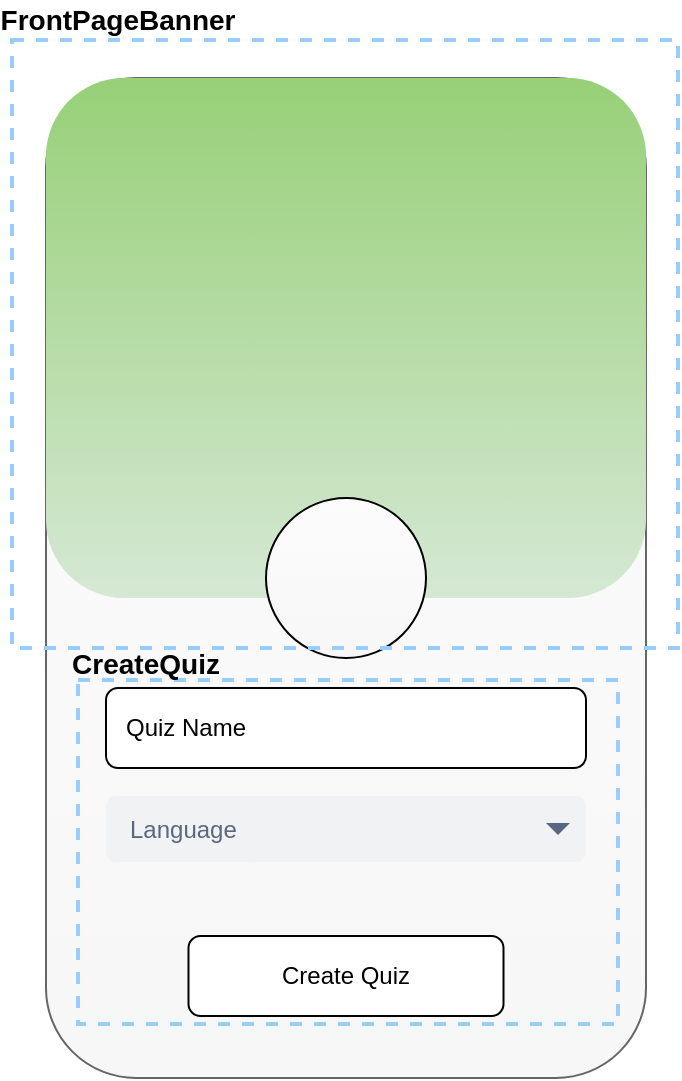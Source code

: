 <mxfile version="13.7.9" type="device" pages="10"><diagram id="pBfli7MhX3VPF-Z28Cjg" name="Create"><mxGraphModel dx="1422" dy="763" grid="1" gridSize="10" guides="1" tooltips="1" connect="1" arrows="1" fold="1" page="1" pageScale="1" pageWidth="827" pageHeight="1169" math="0" shadow="0"><root><mxCell id="0"/><mxCell id="1" parent="0"/><mxCell id="YhRfEknU8Wl-3U49WugZ-1" value="" style="whiteSpace=wrap;html=1;rounded=1;strokeColor=#666666;fillColor=#FCFCFC;gradientDirection=south;gradientColor=#F7F7F7;" parent="1" vertex="1"><mxGeometry x="264" y="335" width="300" height="500" as="geometry"/></mxCell><mxCell id="4nGupYMQ50S7Wk51AXnO-2" value="" style="rounded=1;whiteSpace=wrap;html=1;gradientColor=#97d077;fillColor=#d5e8d4;gradientDirection=north;strokeColor=none;" parent="1" vertex="1"><mxGeometry x="264" y="335" width="300" height="260" as="geometry"/></mxCell><mxCell id="4nGupYMQ50S7Wk51AXnO-5" value="" style="rounded=1;whiteSpace=wrap;html=1;" parent="1" vertex="1"><mxGeometry x="335.25" y="764" width="157.5" height="40" as="geometry"/></mxCell><mxCell id="4nGupYMQ50S7Wk51AXnO-6" value="Create Quiz" style="text;html=1;strokeColor=none;fillColor=none;align=center;verticalAlign=middle;whiteSpace=wrap;rounded=0;" parent="1" vertex="1"><mxGeometry x="374" y="774" width="80" height="20" as="geometry"/></mxCell><mxCell id="4nGupYMQ50S7Wk51AXnO-7" value="" style="rounded=1;whiteSpace=wrap;html=1;" parent="1" vertex="1"><mxGeometry x="294" y="640" width="240" height="40" as="geometry"/></mxCell><mxCell id="4nGupYMQ50S7Wk51AXnO-8" value="Quiz Name" style="text;html=1;strokeColor=none;fillColor=none;align=center;verticalAlign=middle;whiteSpace=wrap;rounded=0;" parent="1" vertex="1"><mxGeometry x="294" y="650" width="80" height="20" as="geometry"/></mxCell><mxCell id="4nGupYMQ50S7Wk51AXnO-11" value="Language" style="rounded=1;fillColor=#F1F2F4;strokeColor=none;html=1;fontColor=#596780;align=left;fontSize=12;spacingLeft=10" parent="1" vertex="1"><mxGeometry x="294" y="694" width="240" height="33" as="geometry"/></mxCell><mxCell id="4nGupYMQ50S7Wk51AXnO-12" value="" style="shape=triangle;direction=south;fillColor=#596780;strokeColor=none;html=1" parent="4nGupYMQ50S7Wk51AXnO-11" vertex="1"><mxGeometry x="1" y="0.5" width="12" height="6" relative="1" as="geometry"><mxPoint x="-20" y="-3" as="offset"/></mxGeometry></mxCell><mxCell id="Xea9l__40aHmPjPlWK-Z-1" value="" style="ellipse;whiteSpace=wrap;html=1;aspect=fixed;rounded=1;shadow=0;glass=0;sketch=0;fillColor=#FCFCFC;gradientColor=#F7F7F7;" parent="1" vertex="1"><mxGeometry x="374" y="545" width="80" height="80" as="geometry"/></mxCell><mxCell id="61ztsBb8hTD1dpxdSIud-1" value="" style="rounded=0;whiteSpace=wrap;html=1;fillColor=none;dashed=1;strokeWidth=2;strokeColor=#99CCFF;" vertex="1" parent="1"><mxGeometry x="280" y="636" width="270" height="172" as="geometry"/></mxCell><mxCell id="61ztsBb8hTD1dpxdSIud-4" value="" style="rounded=0;whiteSpace=wrap;html=1;fillColor=none;dashed=1;strokeWidth=2;strokeColor=#99CCFF;" vertex="1" parent="1"><mxGeometry x="247" y="316" width="333" height="304" as="geometry"/></mxCell><mxCell id="61ztsBb8hTD1dpxdSIud-5" value="&lt;b&gt;&lt;font style=&quot;font-size: 14px&quot;&gt;FrontPageBanner&lt;/font&gt;&lt;/b&gt;" style="text;html=1;strokeColor=none;fillColor=none;align=center;verticalAlign=middle;whiteSpace=wrap;rounded=0;dashed=1;" vertex="1" parent="1"><mxGeometry x="280" y="296" width="40" height="20" as="geometry"/></mxCell><mxCell id="61ztsBb8hTD1dpxdSIud-6" value="&lt;div style=&quot;font-size: 14px&quot;&gt;&lt;font style=&quot;font-size: 14px&quot;&gt;CreateQuiz&lt;/font&gt;&lt;/div&gt;" style="text;html=1;strokeColor=none;fillColor=none;align=center;verticalAlign=middle;whiteSpace=wrap;rounded=0;dashed=1;fontStyle=1" vertex="1" parent="1"><mxGeometry x="294" y="618" width="40" height="20" as="geometry"/></mxCell></root></mxGraphModel></diagram><diagram id="3r9VNQkg000zjYNHVMPc" name="Waiting for players"><mxGraphModel dx="1422" dy="763" grid="1" gridSize="10" guides="1" tooltips="1" connect="1" arrows="1" fold="1" page="1" pageScale="1" pageWidth="827" pageHeight="1169" math="0" shadow="0"><root><mxCell id="FUsMb9pHueHKuCKNX2RL-0"/><mxCell id="FUsMb9pHueHKuCKNX2RL-1" parent="FUsMb9pHueHKuCKNX2RL-0"/><mxCell id="UsRW-xH9Oo5pJi4dY8x6-37" value="" style="whiteSpace=wrap;html=1;rounded=1;strokeColor=#666666;fillColor=#FCFCFC;gradientDirection=south;gradientColor=#F7F7F7;" parent="FUsMb9pHueHKuCKNX2RL-1" vertex="1"><mxGeometry x="274" y="345" width="300" height="500" as="geometry"/></mxCell><mxCell id="UsRW-xH9Oo5pJi4dY8x6-38" value="" style="ellipse;whiteSpace=wrap;html=1;aspect=fixed;rounded=1;fillColor=#d5e8d4;strokeColor=#82b366;" parent="FUsMb9pHueHKuCKNX2RL-1" vertex="1"><mxGeometry x="302" y="414" width="80" height="80" as="geometry"/></mxCell><mxCell id="UsRW-xH9Oo5pJi4dY8x6-39" value="" style="ellipse;whiteSpace=wrap;html=1;aspect=fixed;rounded=1;fillColor=#d5e8d4;strokeColor=#82b366;" parent="FUsMb9pHueHKuCKNX2RL-1" vertex="1"><mxGeometry x="385" y="466" width="80" height="80" as="geometry"/></mxCell><mxCell id="UsRW-xH9Oo5pJi4dY8x6-40" value="" style="ellipse;whiteSpace=wrap;html=1;aspect=fixed;rounded=1;fillColor=#d5e8d4;strokeColor=#82b366;" parent="FUsMb9pHueHKuCKNX2RL-1" vertex="1"><mxGeometry x="473" y="434" width="80" height="80" as="geometry"/></mxCell><mxCell id="UsRW-xH9Oo5pJi4dY8x6-41" value="" style="ellipse;whiteSpace=wrap;html=1;aspect=fixed;rounded=1;fillColor=#d5e8d4;strokeColor=#82b366;" parent="FUsMb9pHueHKuCKNX2RL-1" vertex="1"><mxGeometry x="461" y="522" width="80" height="80" as="geometry"/></mxCell><mxCell id="UsRW-xH9Oo5pJi4dY8x6-42" value="" style="ellipse;whiteSpace=wrap;html=1;aspect=fixed;rounded=1;fillColor=#d5e8d4;strokeColor=#82b366;" parent="FUsMb9pHueHKuCKNX2RL-1" vertex="1"><mxGeometry x="302" y="508" width="80" height="80" as="geometry"/></mxCell><mxCell id="UsRW-xH9Oo5pJi4dY8x6-43" value="" style="ellipse;whiteSpace=wrap;html=1;aspect=fixed;rounded=1;fillColor=#d5e8d4;strokeColor=#82b366;" parent="FUsMb9pHueHKuCKNX2RL-1" vertex="1"><mxGeometry x="381" y="564" width="80" height="80" as="geometry"/></mxCell><mxCell id="UsRW-xH9Oo5pJi4dY8x6-44" value="" style="ellipse;whiteSpace=wrap;html=1;aspect=fixed;rounded=1;fillColor=#d5e8d4;strokeColor=#82b366;" parent="FUsMb9pHueHKuCKNX2RL-1" vertex="1"><mxGeometry x="461" y="614" width="80" height="80" as="geometry"/></mxCell><mxCell id="UsRW-xH9Oo5pJi4dY8x6-45" value="" style="ellipse;whiteSpace=wrap;html=1;aspect=fixed;rounded=1;fillColor=#d5e8d4;strokeColor=#82b366;" parent="FUsMb9pHueHKuCKNX2RL-1" vertex="1"><mxGeometry x="295" y="601" width="80" height="80" as="geometry"/></mxCell><mxCell id="UsRW-xH9Oo5pJi4dY8x6-46" value="" style="ellipse;whiteSpace=wrap;html=1;aspect=fixed;rounded=1;fillColor=#d5e8d4;strokeColor=#82b366;" parent="FUsMb9pHueHKuCKNX2RL-1" vertex="1"><mxGeometry x="375" y="654" width="80" height="80" as="geometry"/></mxCell><mxCell id="UsRW-xH9Oo5pJi4dY8x6-47" value="" style="ellipse;whiteSpace=wrap;html=1;aspect=fixed;rounded=1;fillColor=#d5e8d4;strokeColor=#82b366;" parent="FUsMb9pHueHKuCKNX2RL-1" vertex="1"><mxGeometry x="458" y="702" width="80" height="80" as="geometry"/></mxCell><mxCell id="UsRW-xH9Oo5pJi4dY8x6-48" value="" style="ellipse;whiteSpace=wrap;html=1;aspect=fixed;rounded=1;fillColor=#d5e8d4;strokeColor=#82b366;" parent="FUsMb9pHueHKuCKNX2RL-1" vertex="1"><mxGeometry x="295" y="694" width="80" height="80" as="geometry"/></mxCell><mxCell id="UsRW-xH9Oo5pJi4dY8x6-49" value="Team 1" style="text;html=1;strokeColor=none;fillColor=none;align=center;verticalAlign=middle;whiteSpace=wrap;rounded=0;" parent="FUsMb9pHueHKuCKNX2RL-1" vertex="1"><mxGeometry x="318" y="444" width="48" height="20" as="geometry"/></mxCell><mxCell id="UsRW-xH9Oo5pJi4dY8x6-50" value="Team 2" style="text;html=1;strokeColor=none;fillColor=none;align=center;verticalAlign=middle;whiteSpace=wrap;rounded=0;" parent="FUsMb9pHueHKuCKNX2RL-1" vertex="1"><mxGeometry x="401" y="496" width="48" height="20" as="geometry"/></mxCell><mxCell id="UsRW-xH9Oo5pJi4dY8x6-51" value="Team 3" style="text;html=1;strokeColor=none;fillColor=none;align=center;verticalAlign=middle;whiteSpace=wrap;rounded=0;" parent="FUsMb9pHueHKuCKNX2RL-1" vertex="1"><mxGeometry x="493" y="464" width="48" height="20" as="geometry"/></mxCell><mxCell id="UsRW-xH9Oo5pJi4dY8x6-52" value="Team 5" style="text;html=1;strokeColor=none;fillColor=none;align=center;verticalAlign=middle;whiteSpace=wrap;rounded=0;" parent="FUsMb9pHueHKuCKNX2RL-1" vertex="1"><mxGeometry x="318" y="539" width="48" height="20" as="geometry"/></mxCell><mxCell id="UsRW-xH9Oo5pJi4dY8x6-53" value="Team 4" style="text;html=1;strokeColor=none;fillColor=none;align=center;verticalAlign=middle;whiteSpace=wrap;rounded=0;" parent="FUsMb9pHueHKuCKNX2RL-1" vertex="1"><mxGeometry x="481" y="552" width="48" height="20" as="geometry"/></mxCell><mxCell id="UsRW-xH9Oo5pJi4dY8x6-54" value="Team 6" style="text;html=1;strokeColor=none;fillColor=none;align=center;verticalAlign=middle;whiteSpace=wrap;rounded=0;" parent="FUsMb9pHueHKuCKNX2RL-1" vertex="1"><mxGeometry x="397" y="594" width="48" height="20" as="geometry"/></mxCell><mxCell id="UsRW-xH9Oo5pJi4dY8x6-55" value="Team 8" style="text;html=1;strokeColor=none;fillColor=none;align=center;verticalAlign=middle;whiteSpace=wrap;rounded=0;" parent="FUsMb9pHueHKuCKNX2RL-1" vertex="1"><mxGeometry x="311" y="631" width="48" height="20" as="geometry"/></mxCell><mxCell id="UsRW-xH9Oo5pJi4dY8x6-56" value="Team 9 " style="text;html=1;strokeColor=none;fillColor=none;align=center;verticalAlign=middle;whiteSpace=wrap;rounded=0;" parent="FUsMb9pHueHKuCKNX2RL-1" vertex="1"><mxGeometry x="391" y="682.5" width="48" height="23" as="geometry"/></mxCell><mxCell id="UsRW-xH9Oo5pJi4dY8x6-57" value="Team 7" style="text;html=1;strokeColor=none;fillColor=none;align=center;verticalAlign=middle;whiteSpace=wrap;rounded=0;" parent="FUsMb9pHueHKuCKNX2RL-1" vertex="1"><mxGeometry x="477" y="642.5" width="48" height="23" as="geometry"/></mxCell><mxCell id="UsRW-xH9Oo5pJi4dY8x6-58" value="Team 11" style="text;html=1;strokeColor=none;fillColor=none;align=center;verticalAlign=middle;whiteSpace=wrap;rounded=0;" parent="FUsMb9pHueHKuCKNX2RL-1" vertex="1"><mxGeometry x="474" y="730.5" width="48" height="23" as="geometry"/></mxCell><mxCell id="UsRW-xH9Oo5pJi4dY8x6-59" value="Team 10" style="text;html=1;strokeColor=none;fillColor=none;align=center;verticalAlign=middle;whiteSpace=wrap;rounded=0;" parent="FUsMb9pHueHKuCKNX2RL-1" vertex="1"><mxGeometry x="311" y="722.5" width="48" height="23" as="geometry"/></mxCell><mxCell id="UsRW-xH9Oo5pJi4dY8x6-60" value="&lt;b&gt;&lt;font style=&quot;font-size: 25px&quot;&gt;QUIZ NAME&lt;/font&gt;&lt;/b&gt;" style="text;html=1;strokeColor=none;fillColor=none;align=center;verticalAlign=middle;whiteSpace=wrap;rounded=0;shadow=0;glass=0;sketch=0;" parent="FUsMb9pHueHKuCKNX2RL-1" vertex="1"><mxGeometry x="341" y="370" width="166" height="20" as="geometry"/></mxCell><mxCell id="UsRW-xH9Oo5pJi4dY8x6-61" value="" style="ellipse;whiteSpace=wrap;html=1;aspect=fixed;rounded=1;shadow=0;glass=0;sketch=0;fillColor=#f5f5f5;strokeColor=#666666;fontColor=#333333;" parent="FUsMb9pHueHKuCKNX2RL-1" vertex="1"><mxGeometry x="293" y="789" width="39" height="39" as="geometry"/></mxCell><mxCell id="UsRW-xH9Oo5pJi4dY8x6-62" value="" style="triangle;whiteSpace=wrap;html=1;rounded=1;shadow=0;glass=0;sketch=0;rotation=-180;" parent="FUsMb9pHueHKuCKNX2RL-1" vertex="1"><mxGeometry x="300.5" y="798.5" width="20" height="20" as="geometry"/></mxCell><mxCell id="UsRW-xH9Oo5pJi4dY8x6-63" value="" style="shape=image;html=1;verticalAlign=top;verticalLabelPosition=bottom;labelBackgroundColor=#ffffff;imageAspect=0;aspect=fixed;image=https://cdn2.iconfinder.com/data/icons/ios-tab-bar/25/Cross_Circle_Filled-128.png;rounded=1;shadow=0;glass=0;sketch=0;" parent="FUsMb9pHueHKuCKNX2RL-1" vertex="1"><mxGeometry x="364" y="417" width="17" height="17" as="geometry"/></mxCell><mxCell id="UsRW-xH9Oo5pJi4dY8x6-64" value="" style="shape=image;html=1;verticalAlign=top;verticalLabelPosition=bottom;labelBackgroundColor=#ffffff;imageAspect=0;aspect=fixed;image=https://cdn2.iconfinder.com/data/icons/ios-tab-bar/25/Cross_Circle_Filled-128.png;rounded=1;shadow=0;glass=0;sketch=0;" parent="FUsMb9pHueHKuCKNX2RL-1" vertex="1"><mxGeometry x="445" y="467" width="17" height="17" as="geometry"/></mxCell><mxCell id="UsRW-xH9Oo5pJi4dY8x6-65" value="" style="shape=image;html=1;verticalAlign=top;verticalLabelPosition=bottom;labelBackgroundColor=#ffffff;imageAspect=0;aspect=fixed;image=https://cdn2.iconfinder.com/data/icons/ios-tab-bar/25/Cross_Circle_Filled-128.png;rounded=1;shadow=0;glass=0;sketch=0;" parent="FUsMb9pHueHKuCKNX2RL-1" vertex="1"><mxGeometry x="529" y="434" width="17" height="17" as="geometry"/></mxCell><mxCell id="UsRW-xH9Oo5pJi4dY8x6-66" value="" style="shape=image;html=1;verticalAlign=top;verticalLabelPosition=bottom;labelBackgroundColor=#ffffff;imageAspect=0;aspect=fixed;image=https://cdn2.iconfinder.com/data/icons/ios-tab-bar/25/Cross_Circle_Filled-128.png;rounded=1;shadow=0;glass=0;sketch=0;" parent="FUsMb9pHueHKuCKNX2RL-1" vertex="1"><mxGeometry x="515" y="522" width="17" height="17" as="geometry"/></mxCell><mxCell id="UsRW-xH9Oo5pJi4dY8x6-67" value="" style="shape=image;html=1;verticalAlign=top;verticalLabelPosition=bottom;labelBackgroundColor=#ffffff;imageAspect=0;aspect=fixed;image=https://cdn2.iconfinder.com/data/icons/ios-tab-bar/25/Cross_Circle_Filled-128.png;rounded=1;shadow=0;glass=0;sketch=0;" parent="FUsMb9pHueHKuCKNX2RL-1" vertex="1"><mxGeometry x="438" y="564" width="17" height="17" as="geometry"/></mxCell><mxCell id="UsRW-xH9Oo5pJi4dY8x6-68" value="" style="shape=image;html=1;verticalAlign=top;verticalLabelPosition=bottom;labelBackgroundColor=#ffffff;imageAspect=0;aspect=fixed;image=https://cdn2.iconfinder.com/data/icons/ios-tab-bar/25/Cross_Circle_Filled-128.png;rounded=1;shadow=0;glass=0;sketch=0;" parent="FUsMb9pHueHKuCKNX2RL-1" vertex="1"><mxGeometry x="358" y="505" width="17" height="17" as="geometry"/></mxCell><mxCell id="UsRW-xH9Oo5pJi4dY8x6-69" value="" style="shape=image;html=1;verticalAlign=top;verticalLabelPosition=bottom;labelBackgroundColor=#ffffff;imageAspect=0;aspect=fixed;image=https://cdn2.iconfinder.com/data/icons/ios-tab-bar/25/Cross_Circle_Filled-128.png;rounded=1;shadow=0;glass=0;sketch=0;" parent="FUsMb9pHueHKuCKNX2RL-1" vertex="1"><mxGeometry x="349" y="601" width="17" height="17" as="geometry"/></mxCell><mxCell id="UsRW-xH9Oo5pJi4dY8x6-70" value="" style="shape=image;html=1;verticalAlign=top;verticalLabelPosition=bottom;labelBackgroundColor=#ffffff;imageAspect=0;aspect=fixed;image=https://cdn2.iconfinder.com/data/icons/ios-tab-bar/25/Cross_Circle_Filled-128.png;rounded=1;shadow=0;glass=0;sketch=0;" parent="FUsMb9pHueHKuCKNX2RL-1" vertex="1"><mxGeometry x="432" y="654" width="17" height="17" as="geometry"/></mxCell><mxCell id="UsRW-xH9Oo5pJi4dY8x6-71" value="" style="shape=image;html=1;verticalAlign=top;verticalLabelPosition=bottom;labelBackgroundColor=#ffffff;imageAspect=0;aspect=fixed;image=https://cdn2.iconfinder.com/data/icons/ios-tab-bar/25/Cross_Circle_Filled-128.png;rounded=1;shadow=0;glass=0;sketch=0;" parent="FUsMb9pHueHKuCKNX2RL-1" vertex="1"><mxGeometry x="512" y="614" width="17" height="17" as="geometry"/></mxCell><mxCell id="UsRW-xH9Oo5pJi4dY8x6-72" value="" style="shape=image;html=1;verticalAlign=top;verticalLabelPosition=bottom;labelBackgroundColor=#ffffff;imageAspect=0;aspect=fixed;image=https://cdn2.iconfinder.com/data/icons/ios-tab-bar/25/Cross_Circle_Filled-128.png;rounded=1;shadow=0;glass=0;sketch=0;" parent="FUsMb9pHueHKuCKNX2RL-1" vertex="1"><mxGeometry x="508.5" y="702" width="17" height="17" as="geometry"/></mxCell><mxCell id="UsRW-xH9Oo5pJi4dY8x6-73" value="" style="shape=image;html=1;verticalAlign=top;verticalLabelPosition=bottom;labelBackgroundColor=#ffffff;imageAspect=0;aspect=fixed;image=https://cdn2.iconfinder.com/data/icons/ios-tab-bar/25/Cross_Circle_Filled-128.png;rounded=1;shadow=0;glass=0;sketch=0;" parent="FUsMb9pHueHKuCKNX2RL-1" vertex="1"><mxGeometry x="349" y="694" width="17" height="17" as="geometry"/></mxCell><mxCell id="gWgISTC_y2voO9RuIcKy-0" value="" style="ellipse;whiteSpace=wrap;html=1;aspect=fixed;rounded=1;shadow=0;glass=0;sketch=0;fillColor=#f5f5f5;strokeColor=#666666;fontColor=#333333;" parent="FUsMb9pHueHKuCKNX2RL-1" vertex="1"><mxGeometry x="515" y="789" width="39" height="39" as="geometry"/></mxCell><mxCell id="gWgISTC_y2voO9RuIcKy-1" value="" style="triangle;whiteSpace=wrap;html=1;rounded=1;shadow=0;glass=0;sketch=0;rotation=0;" parent="FUsMb9pHueHKuCKNX2RL-1" vertex="1"><mxGeometry x="527.5" y="798.5" width="20" height="20" as="geometry"/></mxCell><mxCell id="FOs2ff9GrGDzzsD0MFOw-0" value="Code: 5HK8AD" style="text;html=1;strokeColor=none;fillColor=none;align=center;verticalAlign=middle;whiteSpace=wrap;rounded=0;shadow=0;glass=0;sketch=0;fontColor=#6B6B6B;" parent="FUsMb9pHueHKuCKNX2RL-1" vertex="1"><mxGeometry x="338" y="392" width="168.75" height="20" as="geometry"/></mxCell><mxCell id="0SWqZN_8W1EXA9NBhUE2-0" value="" style="rounded=0;whiteSpace=wrap;html=1;fillColor=none;dashed=1;strokeWidth=2;strokeColor=#99CCFF;" vertex="1" parent="FUsMb9pHueHKuCKNX2RL-1"><mxGeometry x="334.5" y="363" width="173" height="47" as="geometry"/></mxCell><mxCell id="0SWqZN_8W1EXA9NBhUE2-1" value="&lt;b&gt;&lt;font style=&quot;font-size: 14px&quot;&gt;QuizInformation&lt;/font&gt;&lt;/b&gt;" style="text;html=1;strokeColor=none;fillColor=none;align=center;verticalAlign=middle;whiteSpace=wrap;rounded=0;dashed=1;" vertex="1" parent="FUsMb9pHueHKuCKNX2RL-1"><mxGeometry x="367.5" y="343" width="40" height="20" as="geometry"/></mxCell><mxCell id="0SWqZN_8W1EXA9NBhUE2-2" value="" style="rounded=0;whiteSpace=wrap;html=1;fillColor=none;dashed=1;strokeWidth=2;strokeColor=#99CCFF;" vertex="1" parent="FUsMb9pHueHKuCKNX2RL-1"><mxGeometry x="293" y="506" width="97" height="82" as="geometry"/></mxCell><mxCell id="ScjBQ_9KYeI9GUTWMblV-0" value="&lt;font size=&quot;1&quot;&gt;&lt;b style=&quot;font-size: 14px&quot;&gt;TeamApproveIcon&lt;/b&gt;&lt;/font&gt;" style="text;html=1;strokeColor=none;fillColor=none;align=center;verticalAlign=middle;whiteSpace=wrap;rounded=0;dashed=1;" vertex="1" parent="FUsMb9pHueHKuCKNX2RL-1"><mxGeometry x="326" y="486" width="40" height="20" as="geometry"/></mxCell><mxCell id="ScjBQ_9KYeI9GUTWMblV-1" value="" style="rounded=0;whiteSpace=wrap;html=1;fillColor=none;dashed=1;strokeWidth=2;strokeColor=#99CCFF;" vertex="1" parent="FUsMb9pHueHKuCKNX2RL-1"><mxGeometry x="237.5" y="420" width="362.5" height="370" as="geometry"/></mxCell><mxCell id="ScjBQ_9KYeI9GUTWMblV-2" value="&lt;b&gt;&lt;font style=&quot;font-size: 14px&quot;&gt;TeamApproveList&lt;/font&gt;&lt;/b&gt;" style="text;html=1;strokeColor=none;fillColor=none;align=center;verticalAlign=middle;whiteSpace=wrap;rounded=0;dashed=1;" vertex="1" parent="FUsMb9pHueHKuCKNX2RL-1"><mxGeometry x="240" y="394" width="40" height="20" as="geometry"/></mxCell><mxCell id="ScjBQ_9KYeI9GUTWMblV-3" value="" style="rounded=0;whiteSpace=wrap;html=1;fillColor=none;dashed=1;strokeWidth=2;strokeColor=#99CCFF;" vertex="1" parent="FUsMb9pHueHKuCKNX2RL-1"><mxGeometry x="500" y="785" width="70" height="47" as="geometry"/></mxCell><mxCell id="ScjBQ_9KYeI9GUTWMblV-4" value="&lt;font style=&quot;font-size: 14px&quot;&gt;&lt;b&gt;NavButton&lt;/b&gt;&lt;/font&gt;" style="text;html=1;strokeColor=none;fillColor=none;align=center;verticalAlign=middle;whiteSpace=wrap;rounded=0;dashed=1;" vertex="1" parent="FUsMb9pHueHKuCKNX2RL-1"><mxGeometry x="517.5" y="845" width="40" height="20" as="geometry"/></mxCell><mxCell id="ScjBQ_9KYeI9GUTWMblV-5" value="" style="rounded=0;whiteSpace=wrap;html=1;fillColor=none;dashed=1;strokeWidth=2;strokeColor=#99CCFF;" vertex="1" parent="FUsMb9pHueHKuCKNX2RL-1"><mxGeometry x="279" y="785" width="70" height="47" as="geometry"/></mxCell><mxCell id="ScjBQ_9KYeI9GUTWMblV-7" value="&lt;font style=&quot;font-size: 14px&quot;&gt;&lt;b&gt;NavButton&lt;/b&gt;&lt;/font&gt;" style="text;html=1;strokeColor=none;fillColor=none;align=center;verticalAlign=middle;whiteSpace=wrap;rounded=0;dashed=1;" vertex="1" parent="FUsMb9pHueHKuCKNX2RL-1"><mxGeometry x="298" y="845" width="40" height="20" as="geometry"/></mxCell></root></mxGraphModel></diagram><diagram id="SJZZmDxXulVO6ZMhQ-YF" name="Kick or Approve"><mxGraphModel dx="1422" dy="763" grid="1" gridSize="10" guides="1" tooltips="1" connect="1" arrows="1" fold="1" page="1" pageScale="1" pageWidth="827" pageHeight="1169" math="0" shadow="0"><root><mxCell id="A4ew6uC5fMmfjQlr1HWO-0"/><mxCell id="A4ew6uC5fMmfjQlr1HWO-1" parent="A4ew6uC5fMmfjQlr1HWO-0"/><mxCell id="A4ew6uC5fMmfjQlr1HWO-2" value="" style="whiteSpace=wrap;html=1;rounded=1;" parent="A4ew6uC5fMmfjQlr1HWO-1" vertex="1"><mxGeometry x="264" y="335" width="300" height="500" as="geometry"/></mxCell><mxCell id="A4ew6uC5fMmfjQlr1HWO-3" value="" style="ellipse;whiteSpace=wrap;html=1;aspect=fixed;rounded=1;fillColor=#d5e8d4;strokeColor=#82b366;" parent="A4ew6uC5fMmfjQlr1HWO-1" vertex="1"><mxGeometry x="292" y="404" width="80" height="80" as="geometry"/></mxCell><mxCell id="A4ew6uC5fMmfjQlr1HWO-4" value="" style="ellipse;whiteSpace=wrap;html=1;aspect=fixed;rounded=1;fillColor=#d5e8d4;strokeColor=#82b366;" parent="A4ew6uC5fMmfjQlr1HWO-1" vertex="1"><mxGeometry x="375" y="456" width="80" height="80" as="geometry"/></mxCell><mxCell id="A4ew6uC5fMmfjQlr1HWO-5" value="" style="ellipse;whiteSpace=wrap;html=1;aspect=fixed;rounded=1;fillColor=#d5e8d4;strokeColor=#82b366;" parent="A4ew6uC5fMmfjQlr1HWO-1" vertex="1"><mxGeometry x="463" y="424" width="80" height="80" as="geometry"/></mxCell><mxCell id="A4ew6uC5fMmfjQlr1HWO-6" value="" style="ellipse;whiteSpace=wrap;html=1;aspect=fixed;rounded=1;fillColor=#d5e8d4;strokeColor=#82b366;" parent="A4ew6uC5fMmfjQlr1HWO-1" vertex="1"><mxGeometry x="451" y="512" width="80" height="80" as="geometry"/></mxCell><mxCell id="A4ew6uC5fMmfjQlr1HWO-7" value="" style="ellipse;whiteSpace=wrap;html=1;aspect=fixed;rounded=1;fillColor=#d5e8d4;strokeColor=#82b366;" parent="A4ew6uC5fMmfjQlr1HWO-1" vertex="1"><mxGeometry x="292" y="498" width="80" height="80" as="geometry"/></mxCell><mxCell id="A4ew6uC5fMmfjQlr1HWO-8" value="" style="ellipse;whiteSpace=wrap;html=1;aspect=fixed;rounded=1;fillColor=#d5e8d4;strokeColor=#82b366;" parent="A4ew6uC5fMmfjQlr1HWO-1" vertex="1"><mxGeometry x="371" y="554" width="80" height="80" as="geometry"/></mxCell><mxCell id="A4ew6uC5fMmfjQlr1HWO-9" value="" style="ellipse;whiteSpace=wrap;html=1;aspect=fixed;rounded=1;fillColor=#d5e8d4;strokeColor=#82b366;" parent="A4ew6uC5fMmfjQlr1HWO-1" vertex="1"><mxGeometry x="451" y="604" width="80" height="80" as="geometry"/></mxCell><mxCell id="A4ew6uC5fMmfjQlr1HWO-10" value="" style="ellipse;whiteSpace=wrap;html=1;aspect=fixed;rounded=1;fillColor=#d5e8d4;strokeColor=#82b366;" parent="A4ew6uC5fMmfjQlr1HWO-1" vertex="1"><mxGeometry x="285" y="591" width="80" height="80" as="geometry"/></mxCell><mxCell id="A4ew6uC5fMmfjQlr1HWO-11" value="" style="ellipse;whiteSpace=wrap;html=1;aspect=fixed;rounded=1;fillColor=#d5e8d4;strokeColor=#82b366;" parent="A4ew6uC5fMmfjQlr1HWO-1" vertex="1"><mxGeometry x="365" y="644" width="80" height="80" as="geometry"/></mxCell><mxCell id="A4ew6uC5fMmfjQlr1HWO-12" value="" style="ellipse;whiteSpace=wrap;html=1;aspect=fixed;rounded=1;fillColor=#d5e8d4;strokeColor=#82b366;" parent="A4ew6uC5fMmfjQlr1HWO-1" vertex="1"><mxGeometry x="448" y="692" width="80" height="80" as="geometry"/></mxCell><mxCell id="A4ew6uC5fMmfjQlr1HWO-13" value="" style="ellipse;whiteSpace=wrap;html=1;aspect=fixed;rounded=1;fillColor=#d5e8d4;strokeColor=#82b366;" parent="A4ew6uC5fMmfjQlr1HWO-1" vertex="1"><mxGeometry x="285" y="684" width="80" height="80" as="geometry"/></mxCell><mxCell id="A4ew6uC5fMmfjQlr1HWO-14" value="Team 1" style="text;html=1;strokeColor=none;fillColor=none;align=center;verticalAlign=middle;whiteSpace=wrap;rounded=0;" parent="A4ew6uC5fMmfjQlr1HWO-1" vertex="1"><mxGeometry x="308" y="434" width="48" height="20" as="geometry"/></mxCell><mxCell id="A4ew6uC5fMmfjQlr1HWO-15" value="Team 2" style="text;html=1;strokeColor=none;fillColor=none;align=center;verticalAlign=middle;whiteSpace=wrap;rounded=0;" parent="A4ew6uC5fMmfjQlr1HWO-1" vertex="1"><mxGeometry x="391" y="486" width="48" height="20" as="geometry"/></mxCell><mxCell id="A4ew6uC5fMmfjQlr1HWO-16" value="Team 3" style="text;html=1;strokeColor=none;fillColor=none;align=center;verticalAlign=middle;whiteSpace=wrap;rounded=0;" parent="A4ew6uC5fMmfjQlr1HWO-1" vertex="1"><mxGeometry x="483" y="454" width="48" height="20" as="geometry"/></mxCell><mxCell id="A4ew6uC5fMmfjQlr1HWO-17" value="Team 5" style="text;html=1;strokeColor=none;fillColor=none;align=center;verticalAlign=middle;whiteSpace=wrap;rounded=0;" parent="A4ew6uC5fMmfjQlr1HWO-1" vertex="1"><mxGeometry x="308" y="529" width="48" height="20" as="geometry"/></mxCell><mxCell id="A4ew6uC5fMmfjQlr1HWO-18" value="Team 4" style="text;html=1;strokeColor=none;fillColor=none;align=center;verticalAlign=middle;whiteSpace=wrap;rounded=0;" parent="A4ew6uC5fMmfjQlr1HWO-1" vertex="1"><mxGeometry x="471" y="542" width="48" height="20" as="geometry"/></mxCell><mxCell id="A4ew6uC5fMmfjQlr1HWO-19" value="Team 6" style="text;html=1;strokeColor=none;fillColor=none;align=center;verticalAlign=middle;whiteSpace=wrap;rounded=0;" parent="A4ew6uC5fMmfjQlr1HWO-1" vertex="1"><mxGeometry x="387" y="584" width="48" height="20" as="geometry"/></mxCell><mxCell id="A4ew6uC5fMmfjQlr1HWO-20" value="Team 8" style="text;html=1;strokeColor=none;fillColor=none;align=center;verticalAlign=middle;whiteSpace=wrap;rounded=0;" parent="A4ew6uC5fMmfjQlr1HWO-1" vertex="1"><mxGeometry x="301" y="621" width="48" height="20" as="geometry"/></mxCell><mxCell id="A4ew6uC5fMmfjQlr1HWO-21" value="Team 9 " style="text;html=1;strokeColor=none;fillColor=none;align=center;verticalAlign=middle;whiteSpace=wrap;rounded=0;" parent="A4ew6uC5fMmfjQlr1HWO-1" vertex="1"><mxGeometry x="381" y="672.5" width="48" height="23" as="geometry"/></mxCell><mxCell id="A4ew6uC5fMmfjQlr1HWO-22" value="Team 7" style="text;html=1;strokeColor=none;fillColor=none;align=center;verticalAlign=middle;whiteSpace=wrap;rounded=0;" parent="A4ew6uC5fMmfjQlr1HWO-1" vertex="1"><mxGeometry x="467" y="632.5" width="48" height="23" as="geometry"/></mxCell><mxCell id="A4ew6uC5fMmfjQlr1HWO-23" value="Team 11" style="text;html=1;strokeColor=none;fillColor=none;align=center;verticalAlign=middle;whiteSpace=wrap;rounded=0;" parent="A4ew6uC5fMmfjQlr1HWO-1" vertex="1"><mxGeometry x="464" y="720.5" width="48" height="23" as="geometry"/></mxCell><mxCell id="A4ew6uC5fMmfjQlr1HWO-24" value="Team 10" style="text;html=1;strokeColor=none;fillColor=none;align=center;verticalAlign=middle;whiteSpace=wrap;rounded=0;" parent="A4ew6uC5fMmfjQlr1HWO-1" vertex="1"><mxGeometry x="301" y="712.5" width="48" height="23" as="geometry"/></mxCell><mxCell id="A4ew6uC5fMmfjQlr1HWO-25" value="&lt;b&gt;&lt;font style=&quot;font-size: 25px&quot;&gt;QUIZ NAME&lt;/font&gt;&lt;/b&gt;" style="text;html=1;strokeColor=none;fillColor=none;align=center;verticalAlign=middle;whiteSpace=wrap;rounded=0;shadow=0;glass=0;sketch=0;" parent="A4ew6uC5fMmfjQlr1HWO-1" vertex="1"><mxGeometry x="339" y="360" width="166" height="20" as="geometry"/></mxCell><mxCell id="A4ew6uC5fMmfjQlr1HWO-26" value="" style="ellipse;whiteSpace=wrap;html=1;aspect=fixed;rounded=1;shadow=0;glass=0;sketch=0;fillColor=#f5f5f5;strokeColor=#666666;fontColor=#333333;" parent="A4ew6uC5fMmfjQlr1HWO-1" vertex="1"><mxGeometry x="283" y="779" width="39" height="39" as="geometry"/></mxCell><mxCell id="A4ew6uC5fMmfjQlr1HWO-27" value="" style="triangle;whiteSpace=wrap;html=1;rounded=1;shadow=0;glass=0;sketch=0;rotation=-180;" parent="A4ew6uC5fMmfjQlr1HWO-1" vertex="1"><mxGeometry x="290.5" y="788.5" width="20" height="20" as="geometry"/></mxCell><mxCell id="A4ew6uC5fMmfjQlr1HWO-31" value="" style="shape=image;html=1;verticalAlign=top;verticalLabelPosition=bottom;labelBackgroundColor=#ffffff;imageAspect=0;aspect=fixed;image=https://cdn2.iconfinder.com/data/icons/ios-tab-bar/25/Cross_Circle_Filled-128.png;rounded=1;shadow=0;glass=0;sketch=0;" parent="A4ew6uC5fMmfjQlr1HWO-1" vertex="1"><mxGeometry x="354" y="407" width="17" height="17" as="geometry"/></mxCell><mxCell id="A4ew6uC5fMmfjQlr1HWO-32" value="" style="shape=image;html=1;verticalAlign=top;verticalLabelPosition=bottom;labelBackgroundColor=#ffffff;imageAspect=0;aspect=fixed;image=https://cdn2.iconfinder.com/data/icons/ios-tab-bar/25/Cross_Circle_Filled-128.png;rounded=1;shadow=0;glass=0;sketch=0;" parent="A4ew6uC5fMmfjQlr1HWO-1" vertex="1"><mxGeometry x="435" y="457" width="17" height="17" as="geometry"/></mxCell><mxCell id="A4ew6uC5fMmfjQlr1HWO-33" value="" style="shape=image;html=1;verticalAlign=top;verticalLabelPosition=bottom;labelBackgroundColor=#ffffff;imageAspect=0;aspect=fixed;image=https://cdn2.iconfinder.com/data/icons/ios-tab-bar/25/Cross_Circle_Filled-128.png;rounded=1;shadow=0;glass=0;sketch=0;" parent="A4ew6uC5fMmfjQlr1HWO-1" vertex="1"><mxGeometry x="519" y="424" width="17" height="17" as="geometry"/></mxCell><mxCell id="A4ew6uC5fMmfjQlr1HWO-34" value="" style="shape=image;html=1;verticalAlign=top;verticalLabelPosition=bottom;labelBackgroundColor=#ffffff;imageAspect=0;aspect=fixed;image=https://cdn2.iconfinder.com/data/icons/ios-tab-bar/25/Cross_Circle_Filled-128.png;rounded=1;shadow=0;glass=0;sketch=0;" parent="A4ew6uC5fMmfjQlr1HWO-1" vertex="1"><mxGeometry x="505" y="512" width="17" height="17" as="geometry"/></mxCell><mxCell id="A4ew6uC5fMmfjQlr1HWO-35" value="" style="shape=image;html=1;verticalAlign=top;verticalLabelPosition=bottom;labelBackgroundColor=#ffffff;imageAspect=0;aspect=fixed;image=https://cdn2.iconfinder.com/data/icons/ios-tab-bar/25/Cross_Circle_Filled-128.png;rounded=1;shadow=0;glass=0;sketch=0;" parent="A4ew6uC5fMmfjQlr1HWO-1" vertex="1"><mxGeometry x="428" y="554" width="17" height="17" as="geometry"/></mxCell><mxCell id="A4ew6uC5fMmfjQlr1HWO-36" value="" style="shape=image;html=1;verticalAlign=top;verticalLabelPosition=bottom;labelBackgroundColor=#ffffff;imageAspect=0;aspect=fixed;image=https://cdn2.iconfinder.com/data/icons/ios-tab-bar/25/Cross_Circle_Filled-128.png;rounded=1;shadow=0;glass=0;sketch=0;" parent="A4ew6uC5fMmfjQlr1HWO-1" vertex="1"><mxGeometry x="348" y="495" width="17" height="17" as="geometry"/></mxCell><mxCell id="A4ew6uC5fMmfjQlr1HWO-37" value="" style="shape=image;html=1;verticalAlign=top;verticalLabelPosition=bottom;labelBackgroundColor=#ffffff;imageAspect=0;aspect=fixed;image=https://cdn2.iconfinder.com/data/icons/ios-tab-bar/25/Cross_Circle_Filled-128.png;rounded=1;shadow=0;glass=0;sketch=0;" parent="A4ew6uC5fMmfjQlr1HWO-1" vertex="1"><mxGeometry x="339" y="591" width="17" height="17" as="geometry"/></mxCell><mxCell id="A4ew6uC5fMmfjQlr1HWO-38" value="" style="shape=image;html=1;verticalAlign=top;verticalLabelPosition=bottom;labelBackgroundColor=#ffffff;imageAspect=0;aspect=fixed;image=https://cdn2.iconfinder.com/data/icons/ios-tab-bar/25/Cross_Circle_Filled-128.png;rounded=1;shadow=0;glass=0;sketch=0;" parent="A4ew6uC5fMmfjQlr1HWO-1" vertex="1"><mxGeometry x="422" y="644" width="17" height="17" as="geometry"/></mxCell><mxCell id="A4ew6uC5fMmfjQlr1HWO-39" value="" style="shape=image;html=1;verticalAlign=top;verticalLabelPosition=bottom;labelBackgroundColor=#ffffff;imageAspect=0;aspect=fixed;image=https://cdn2.iconfinder.com/data/icons/ios-tab-bar/25/Cross_Circle_Filled-128.png;rounded=1;shadow=0;glass=0;sketch=0;" parent="A4ew6uC5fMmfjQlr1HWO-1" vertex="1"><mxGeometry x="502" y="604" width="17" height="17" as="geometry"/></mxCell><mxCell id="A4ew6uC5fMmfjQlr1HWO-40" value="" style="shape=image;html=1;verticalAlign=top;verticalLabelPosition=bottom;labelBackgroundColor=#ffffff;imageAspect=0;aspect=fixed;image=https://cdn2.iconfinder.com/data/icons/ios-tab-bar/25/Cross_Circle_Filled-128.png;rounded=1;shadow=0;glass=0;sketch=0;" parent="A4ew6uC5fMmfjQlr1HWO-1" vertex="1"><mxGeometry x="498.5" y="692" width="17" height="17" as="geometry"/></mxCell><mxCell id="A4ew6uC5fMmfjQlr1HWO-41" value="" style="shape=image;html=1;verticalAlign=top;verticalLabelPosition=bottom;labelBackgroundColor=#ffffff;imageAspect=0;aspect=fixed;image=https://cdn2.iconfinder.com/data/icons/ios-tab-bar/25/Cross_Circle_Filled-128.png;rounded=1;shadow=0;glass=0;sketch=0;" parent="A4ew6uC5fMmfjQlr1HWO-1" vertex="1"><mxGeometry x="339" y="684" width="17" height="17" as="geometry"/></mxCell><mxCell id="OjGOSBYfhATL_dcnGoLu-2" value="" style="ellipse;whiteSpace=wrap;html=1;aspect=fixed;rounded=1;shadow=0;glass=0;sketch=0;fillColor=#f5f5f5;strokeColor=#666666;fontColor=#333333;" parent="A4ew6uC5fMmfjQlr1HWO-1" vertex="1"><mxGeometry x="515.5" y="779" width="39" height="39" as="geometry"/></mxCell><mxCell id="OjGOSBYfhATL_dcnGoLu-3" value="" style="triangle;whiteSpace=wrap;html=1;rounded=1;shadow=0;glass=0;sketch=0;rotation=0;" parent="A4ew6uC5fMmfjQlr1HWO-1" vertex="1"><mxGeometry x="528" y="788.5" width="20" height="20" as="geometry"/></mxCell><mxCell id="6kH99HmpoN0tjUFGNHcg-1" value="" style="whiteSpace=wrap;html=1;rounded=1;fillColor=#f5f5f5;strokeColor=#666666;opacity=40;gradientColor=#3B3B3B;" parent="A4ew6uC5fMmfjQlr1HWO-1" vertex="1"><mxGeometry x="265" y="335" width="300" height="500" as="geometry"/></mxCell><mxCell id="OjGOSBYfhATL_dcnGoLu-8" value="" style="group" parent="A4ew6uC5fMmfjQlr1HWO-1" vertex="1" connectable="0"><mxGeometry y="513.5" width="219.5" height="98" as="geometry"/></mxCell><mxCell id="OjGOSBYfhATL_dcnGoLu-9" value="" style="group" parent="OjGOSBYfhATL_dcnGoLu-8" vertex="1" connectable="0"><mxGeometry x="314" y="26" width="219.5" height="98" as="geometry"/></mxCell><mxCell id="nCD2t8OQKnjG1o-hCkCt-0" value="" style="group" parent="OjGOSBYfhATL_dcnGoLu-9" vertex="1" connectable="0"><mxGeometry x="-10" y="-3.5" width="219.5" height="98" as="geometry"/></mxCell><mxCell id="6kH99HmpoN0tjUFGNHcg-0" value="" style="rounded=1;whiteSpace=wrap;html=1;shadow=0;glass=0;sketch=0;" parent="nCD2t8OQKnjG1o-hCkCt-0" vertex="1"><mxGeometry width="219.5" height="98" as="geometry"/></mxCell><mxCell id="6kH99HmpoN0tjUFGNHcg-5" value="Kick &amp;lt;User&amp;gt; ?" style="text;html=1;strokeColor=none;fillColor=none;align=center;verticalAlign=middle;whiteSpace=wrap;rounded=0;shadow=0;glass=0;sketch=0;opacity=40;" parent="nCD2t8OQKnjG1o-hCkCt-0" vertex="1"><mxGeometry x="28.25" y="18.5" width="165" height="20" as="geometry"/></mxCell><mxCell id="6kH99HmpoN0tjUFGNHcg-7" value="" style="rounded=1;whiteSpace=wrap;html=1;shadow=0;glass=0;sketch=0;fillColor=#d5e8d4;strokeColor=#82b366;" parent="nCD2t8OQKnjG1o-hCkCt-0" vertex="1"><mxGeometry x="108.75" y="57.25" width="76" height="27.5" as="geometry"/></mxCell><mxCell id="6kH99HmpoN0tjUFGNHcg-8" value="" style="rounded=1;whiteSpace=wrap;html=1;shadow=0;glass=0;sketch=0;fillColor=#f8cecc;strokeColor=#b85450;" parent="nCD2t8OQKnjG1o-hCkCt-0" vertex="1"><mxGeometry x="21.25" y="57.5" width="76" height="27.5" as="geometry"/></mxCell><mxCell id="SpDQy4hbBsvjBEWcLjRh-0" value="" style="rounded=0;whiteSpace=wrap;html=1;fillColor=none;dashed=1;strokeWidth=2;strokeColor=#99CCFF;" vertex="1" parent="A4ew6uC5fMmfjQlr1HWO-1"><mxGeometry x="210" y="517.5" width="344" height="138.5" as="geometry"/></mxCell><mxCell id="SpDQy4hbBsvjBEWcLjRh-1" value="&lt;b&gt;&lt;font style=&quot;font-size: 14px&quot;&gt;Modal&lt;/font&gt;&lt;/b&gt;" style="text;html=1;strokeColor=none;fillColor=none;align=center;verticalAlign=middle;whiteSpace=wrap;rounded=0;dashed=1;" vertex="1" parent="A4ew6uC5fMmfjQlr1HWO-1"><mxGeometry x="219" y="495" width="40" height="20" as="geometry"/></mxCell></root></mxGraphModel></diagram><diagram id="j0yk3oH17nd5bdDAOIVW" name="Start Quiz"><mxGraphModel dx="1422" dy="763" grid="1" gridSize="10" guides="1" tooltips="1" connect="1" arrows="1" fold="1" page="1" pageScale="1" pageWidth="827" pageHeight="1169" math="0" shadow="0"><root><mxCell id="2y89XrHCaEDIVKy6a_Kg-0"/><mxCell id="2y89XrHCaEDIVKy6a_Kg-1" parent="2y89XrHCaEDIVKy6a_Kg-0"/><mxCell id="2y89XrHCaEDIVKy6a_Kg-2" value="" style="whiteSpace=wrap;html=1;rounded=1;" parent="2y89XrHCaEDIVKy6a_Kg-1" vertex="1"><mxGeometry x="264" y="335" width="300" height="500" as="geometry"/></mxCell><mxCell id="2y89XrHCaEDIVKy6a_Kg-3" value="" style="ellipse;whiteSpace=wrap;html=1;aspect=fixed;rounded=1;fillColor=#d5e8d4;strokeColor=#82b366;" parent="2y89XrHCaEDIVKy6a_Kg-1" vertex="1"><mxGeometry x="292" y="404" width="80" height="80" as="geometry"/></mxCell><mxCell id="2y89XrHCaEDIVKy6a_Kg-4" value="" style="ellipse;whiteSpace=wrap;html=1;aspect=fixed;rounded=1;fillColor=#d5e8d4;strokeColor=#82b366;" parent="2y89XrHCaEDIVKy6a_Kg-1" vertex="1"><mxGeometry x="375" y="456" width="80" height="80" as="geometry"/></mxCell><mxCell id="2y89XrHCaEDIVKy6a_Kg-5" value="" style="ellipse;whiteSpace=wrap;html=1;aspect=fixed;rounded=1;fillColor=#d5e8d4;strokeColor=#82b366;" parent="2y89XrHCaEDIVKy6a_Kg-1" vertex="1"><mxGeometry x="463" y="424" width="80" height="80" as="geometry"/></mxCell><mxCell id="2y89XrHCaEDIVKy6a_Kg-6" value="" style="ellipse;whiteSpace=wrap;html=1;aspect=fixed;rounded=1;fillColor=#d5e8d4;strokeColor=#82b366;" parent="2y89XrHCaEDIVKy6a_Kg-1" vertex="1"><mxGeometry x="451" y="512" width="80" height="80" as="geometry"/></mxCell><mxCell id="2y89XrHCaEDIVKy6a_Kg-7" value="" style="ellipse;whiteSpace=wrap;html=1;aspect=fixed;rounded=1;fillColor=#d5e8d4;strokeColor=#82b366;" parent="2y89XrHCaEDIVKy6a_Kg-1" vertex="1"><mxGeometry x="292" y="498" width="80" height="80" as="geometry"/></mxCell><mxCell id="2y89XrHCaEDIVKy6a_Kg-8" value="" style="ellipse;whiteSpace=wrap;html=1;aspect=fixed;rounded=1;fillColor=#d5e8d4;strokeColor=#82b366;" parent="2y89XrHCaEDIVKy6a_Kg-1" vertex="1"><mxGeometry x="371" y="554" width="80" height="80" as="geometry"/></mxCell><mxCell id="2y89XrHCaEDIVKy6a_Kg-9" value="" style="ellipse;whiteSpace=wrap;html=1;aspect=fixed;rounded=1;fillColor=#d5e8d4;strokeColor=#82b366;" parent="2y89XrHCaEDIVKy6a_Kg-1" vertex="1"><mxGeometry x="451" y="604" width="80" height="80" as="geometry"/></mxCell><mxCell id="2y89XrHCaEDIVKy6a_Kg-10" value="" style="ellipse;whiteSpace=wrap;html=1;aspect=fixed;rounded=1;fillColor=#d5e8d4;strokeColor=#82b366;" parent="2y89XrHCaEDIVKy6a_Kg-1" vertex="1"><mxGeometry x="285" y="591" width="80" height="80" as="geometry"/></mxCell><mxCell id="2y89XrHCaEDIVKy6a_Kg-11" value="" style="ellipse;whiteSpace=wrap;html=1;aspect=fixed;rounded=1;fillColor=#d5e8d4;strokeColor=#82b366;" parent="2y89XrHCaEDIVKy6a_Kg-1" vertex="1"><mxGeometry x="365" y="644" width="80" height="80" as="geometry"/></mxCell><mxCell id="2y89XrHCaEDIVKy6a_Kg-12" value="" style="ellipse;whiteSpace=wrap;html=1;aspect=fixed;rounded=1;fillColor=#d5e8d4;strokeColor=#82b366;" parent="2y89XrHCaEDIVKy6a_Kg-1" vertex="1"><mxGeometry x="448" y="692" width="80" height="80" as="geometry"/></mxCell><mxCell id="2y89XrHCaEDIVKy6a_Kg-13" value="" style="ellipse;whiteSpace=wrap;html=1;aspect=fixed;rounded=1;fillColor=#d5e8d4;strokeColor=#82b366;" parent="2y89XrHCaEDIVKy6a_Kg-1" vertex="1"><mxGeometry x="285" y="684" width="80" height="80" as="geometry"/></mxCell><mxCell id="2y89XrHCaEDIVKy6a_Kg-14" value="Team 1" style="text;html=1;strokeColor=none;fillColor=none;align=center;verticalAlign=middle;whiteSpace=wrap;rounded=0;" parent="2y89XrHCaEDIVKy6a_Kg-1" vertex="1"><mxGeometry x="308" y="434" width="48" height="20" as="geometry"/></mxCell><mxCell id="2y89XrHCaEDIVKy6a_Kg-15" value="Team 2" style="text;html=1;strokeColor=none;fillColor=none;align=center;verticalAlign=middle;whiteSpace=wrap;rounded=0;" parent="2y89XrHCaEDIVKy6a_Kg-1" vertex="1"><mxGeometry x="391" y="486" width="48" height="20" as="geometry"/></mxCell><mxCell id="2y89XrHCaEDIVKy6a_Kg-16" value="Team 3" style="text;html=1;strokeColor=none;fillColor=none;align=center;verticalAlign=middle;whiteSpace=wrap;rounded=0;" parent="2y89XrHCaEDIVKy6a_Kg-1" vertex="1"><mxGeometry x="483" y="454" width="48" height="20" as="geometry"/></mxCell><mxCell id="2y89XrHCaEDIVKy6a_Kg-17" value="Team 5" style="text;html=1;strokeColor=none;fillColor=none;align=center;verticalAlign=middle;whiteSpace=wrap;rounded=0;" parent="2y89XrHCaEDIVKy6a_Kg-1" vertex="1"><mxGeometry x="308" y="529" width="48" height="20" as="geometry"/></mxCell><mxCell id="2y89XrHCaEDIVKy6a_Kg-18" value="Team 4" style="text;html=1;strokeColor=none;fillColor=none;align=center;verticalAlign=middle;whiteSpace=wrap;rounded=0;" parent="2y89XrHCaEDIVKy6a_Kg-1" vertex="1"><mxGeometry x="471" y="542" width="48" height="20" as="geometry"/></mxCell><mxCell id="2y89XrHCaEDIVKy6a_Kg-19" value="Team 6" style="text;html=1;strokeColor=none;fillColor=none;align=center;verticalAlign=middle;whiteSpace=wrap;rounded=0;" parent="2y89XrHCaEDIVKy6a_Kg-1" vertex="1"><mxGeometry x="387" y="584" width="48" height="20" as="geometry"/></mxCell><mxCell id="2y89XrHCaEDIVKy6a_Kg-20" value="Team 8" style="text;html=1;strokeColor=none;fillColor=none;align=center;verticalAlign=middle;whiteSpace=wrap;rounded=0;" parent="2y89XrHCaEDIVKy6a_Kg-1" vertex="1"><mxGeometry x="301" y="621" width="48" height="20" as="geometry"/></mxCell><mxCell id="2y89XrHCaEDIVKy6a_Kg-21" value="Team 9 " style="text;html=1;strokeColor=none;fillColor=none;align=center;verticalAlign=middle;whiteSpace=wrap;rounded=0;" parent="2y89XrHCaEDIVKy6a_Kg-1" vertex="1"><mxGeometry x="381" y="672.5" width="48" height="23" as="geometry"/></mxCell><mxCell id="2y89XrHCaEDIVKy6a_Kg-22" value="Team 7" style="text;html=1;strokeColor=none;fillColor=none;align=center;verticalAlign=middle;whiteSpace=wrap;rounded=0;" parent="2y89XrHCaEDIVKy6a_Kg-1" vertex="1"><mxGeometry x="467" y="632.5" width="48" height="23" as="geometry"/></mxCell><mxCell id="2y89XrHCaEDIVKy6a_Kg-23" value="Team 11" style="text;html=1;strokeColor=none;fillColor=none;align=center;verticalAlign=middle;whiteSpace=wrap;rounded=0;" parent="2y89XrHCaEDIVKy6a_Kg-1" vertex="1"><mxGeometry x="464" y="720.5" width="48" height="23" as="geometry"/></mxCell><mxCell id="2y89XrHCaEDIVKy6a_Kg-24" value="Team 10" style="text;html=1;strokeColor=none;fillColor=none;align=center;verticalAlign=middle;whiteSpace=wrap;rounded=0;" parent="2y89XrHCaEDIVKy6a_Kg-1" vertex="1"><mxGeometry x="301" y="712.5" width="48" height="23" as="geometry"/></mxCell><mxCell id="2y89XrHCaEDIVKy6a_Kg-25" value="&lt;b&gt;&lt;font style=&quot;font-size: 25px&quot;&gt;QUIZ NAME&lt;/font&gt;&lt;/b&gt;" style="text;html=1;strokeColor=none;fillColor=none;align=center;verticalAlign=middle;whiteSpace=wrap;rounded=0;shadow=0;glass=0;sketch=0;" parent="2y89XrHCaEDIVKy6a_Kg-1" vertex="1"><mxGeometry x="339" y="360" width="166" height="20" as="geometry"/></mxCell><mxCell id="2y89XrHCaEDIVKy6a_Kg-26" value="" style="ellipse;whiteSpace=wrap;html=1;aspect=fixed;rounded=1;shadow=0;glass=0;sketch=0;fillColor=#f5f5f5;strokeColor=#666666;fontColor=#333333;" parent="2y89XrHCaEDIVKy6a_Kg-1" vertex="1"><mxGeometry x="283" y="779" width="39" height="39" as="geometry"/></mxCell><mxCell id="2y89XrHCaEDIVKy6a_Kg-27" value="" style="triangle;whiteSpace=wrap;html=1;rounded=1;shadow=0;glass=0;sketch=0;rotation=-180;" parent="2y89XrHCaEDIVKy6a_Kg-1" vertex="1"><mxGeometry x="290.5" y="788.5" width="20" height="20" as="geometry"/></mxCell><mxCell id="2y89XrHCaEDIVKy6a_Kg-28" value="" style="shape=image;html=1;verticalAlign=top;verticalLabelPosition=bottom;labelBackgroundColor=#ffffff;imageAspect=0;aspect=fixed;image=https://cdn2.iconfinder.com/data/icons/ios-tab-bar/25/Cross_Circle_Filled-128.png;rounded=1;shadow=0;glass=0;sketch=0;" parent="2y89XrHCaEDIVKy6a_Kg-1" vertex="1"><mxGeometry x="354" y="407" width="17" height="17" as="geometry"/></mxCell><mxCell id="2y89XrHCaEDIVKy6a_Kg-29" value="" style="shape=image;html=1;verticalAlign=top;verticalLabelPosition=bottom;labelBackgroundColor=#ffffff;imageAspect=0;aspect=fixed;image=https://cdn2.iconfinder.com/data/icons/ios-tab-bar/25/Cross_Circle_Filled-128.png;rounded=1;shadow=0;glass=0;sketch=0;" parent="2y89XrHCaEDIVKy6a_Kg-1" vertex="1"><mxGeometry x="435" y="457" width="17" height="17" as="geometry"/></mxCell><mxCell id="2y89XrHCaEDIVKy6a_Kg-30" value="" style="shape=image;html=1;verticalAlign=top;verticalLabelPosition=bottom;labelBackgroundColor=#ffffff;imageAspect=0;aspect=fixed;image=https://cdn2.iconfinder.com/data/icons/ios-tab-bar/25/Cross_Circle_Filled-128.png;rounded=1;shadow=0;glass=0;sketch=0;" parent="2y89XrHCaEDIVKy6a_Kg-1" vertex="1"><mxGeometry x="519" y="424" width="17" height="17" as="geometry"/></mxCell><mxCell id="2y89XrHCaEDIVKy6a_Kg-31" value="" style="shape=image;html=1;verticalAlign=top;verticalLabelPosition=bottom;labelBackgroundColor=#ffffff;imageAspect=0;aspect=fixed;image=https://cdn2.iconfinder.com/data/icons/ios-tab-bar/25/Cross_Circle_Filled-128.png;rounded=1;shadow=0;glass=0;sketch=0;" parent="2y89XrHCaEDIVKy6a_Kg-1" vertex="1"><mxGeometry x="505" y="512" width="17" height="17" as="geometry"/></mxCell><mxCell id="2y89XrHCaEDIVKy6a_Kg-32" value="" style="shape=image;html=1;verticalAlign=top;verticalLabelPosition=bottom;labelBackgroundColor=#ffffff;imageAspect=0;aspect=fixed;image=https://cdn2.iconfinder.com/data/icons/ios-tab-bar/25/Cross_Circle_Filled-128.png;rounded=1;shadow=0;glass=0;sketch=0;" parent="2y89XrHCaEDIVKy6a_Kg-1" vertex="1"><mxGeometry x="428" y="554" width="17" height="17" as="geometry"/></mxCell><mxCell id="2y89XrHCaEDIVKy6a_Kg-33" value="" style="shape=image;html=1;verticalAlign=top;verticalLabelPosition=bottom;labelBackgroundColor=#ffffff;imageAspect=0;aspect=fixed;image=https://cdn2.iconfinder.com/data/icons/ios-tab-bar/25/Cross_Circle_Filled-128.png;rounded=1;shadow=0;glass=0;sketch=0;" parent="2y89XrHCaEDIVKy6a_Kg-1" vertex="1"><mxGeometry x="348" y="495" width="17" height="17" as="geometry"/></mxCell><mxCell id="2y89XrHCaEDIVKy6a_Kg-34" value="" style="shape=image;html=1;verticalAlign=top;verticalLabelPosition=bottom;labelBackgroundColor=#ffffff;imageAspect=0;aspect=fixed;image=https://cdn2.iconfinder.com/data/icons/ios-tab-bar/25/Cross_Circle_Filled-128.png;rounded=1;shadow=0;glass=0;sketch=0;" parent="2y89XrHCaEDIVKy6a_Kg-1" vertex="1"><mxGeometry x="339" y="591" width="17" height="17" as="geometry"/></mxCell><mxCell id="2y89XrHCaEDIVKy6a_Kg-35" value="" style="shape=image;html=1;verticalAlign=top;verticalLabelPosition=bottom;labelBackgroundColor=#ffffff;imageAspect=0;aspect=fixed;image=https://cdn2.iconfinder.com/data/icons/ios-tab-bar/25/Cross_Circle_Filled-128.png;rounded=1;shadow=0;glass=0;sketch=0;" parent="2y89XrHCaEDIVKy6a_Kg-1" vertex="1"><mxGeometry x="422" y="644" width="17" height="17" as="geometry"/></mxCell><mxCell id="2y89XrHCaEDIVKy6a_Kg-36" value="" style="shape=image;html=1;verticalAlign=top;verticalLabelPosition=bottom;labelBackgroundColor=#ffffff;imageAspect=0;aspect=fixed;image=https://cdn2.iconfinder.com/data/icons/ios-tab-bar/25/Cross_Circle_Filled-128.png;rounded=1;shadow=0;glass=0;sketch=0;" parent="2y89XrHCaEDIVKy6a_Kg-1" vertex="1"><mxGeometry x="502" y="604" width="17" height="17" as="geometry"/></mxCell><mxCell id="2y89XrHCaEDIVKy6a_Kg-37" value="" style="shape=image;html=1;verticalAlign=top;verticalLabelPosition=bottom;labelBackgroundColor=#ffffff;imageAspect=0;aspect=fixed;image=https://cdn2.iconfinder.com/data/icons/ios-tab-bar/25/Cross_Circle_Filled-128.png;rounded=1;shadow=0;glass=0;sketch=0;" parent="2y89XrHCaEDIVKy6a_Kg-1" vertex="1"><mxGeometry x="498.5" y="692" width="17" height="17" as="geometry"/></mxCell><mxCell id="2y89XrHCaEDIVKy6a_Kg-38" value="" style="shape=image;html=1;verticalAlign=top;verticalLabelPosition=bottom;labelBackgroundColor=#ffffff;imageAspect=0;aspect=fixed;image=https://cdn2.iconfinder.com/data/icons/ios-tab-bar/25/Cross_Circle_Filled-128.png;rounded=1;shadow=0;glass=0;sketch=0;" parent="2y89XrHCaEDIVKy6a_Kg-1" vertex="1"><mxGeometry x="339" y="684" width="17" height="17" as="geometry"/></mxCell><mxCell id="2y89XrHCaEDIVKy6a_Kg-39" value="" style="ellipse;whiteSpace=wrap;html=1;aspect=fixed;rounded=1;shadow=0;glass=0;sketch=0;fillColor=#f5f5f5;strokeColor=#666666;fontColor=#333333;" parent="2y89XrHCaEDIVKy6a_Kg-1" vertex="1"><mxGeometry x="515.5" y="779" width="39" height="39" as="geometry"/></mxCell><mxCell id="2y89XrHCaEDIVKy6a_Kg-40" value="" style="triangle;whiteSpace=wrap;html=1;rounded=1;shadow=0;glass=0;sketch=0;rotation=0;" parent="2y89XrHCaEDIVKy6a_Kg-1" vertex="1"><mxGeometry x="528" y="788.5" width="20" height="20" as="geometry"/></mxCell><mxCell id="2y89XrHCaEDIVKy6a_Kg-41" value="" style="whiteSpace=wrap;html=1;rounded=1;fillColor=#f5f5f5;strokeColor=#666666;opacity=40;gradientColor=#3B3B3B;" parent="2y89XrHCaEDIVKy6a_Kg-1" vertex="1"><mxGeometry x="265" y="335" width="300" height="500" as="geometry"/></mxCell><mxCell id="2y89XrHCaEDIVKy6a_Kg-42" value="" style="group" parent="2y89XrHCaEDIVKy6a_Kg-1" vertex="1" connectable="0"><mxGeometry y="513.5" width="554" height="142.5" as="geometry"/></mxCell><mxCell id="2y89XrHCaEDIVKy6a_Kg-44" value="" style="group" parent="2y89XrHCaEDIVKy6a_Kg-42" vertex="1" connectable="0"><mxGeometry x="304" y="22.5" width="250" height="120" as="geometry"/></mxCell><mxCell id="2y89XrHCaEDIVKy6a_Kg-45" value="" style="rounded=1;whiteSpace=wrap;html=1;shadow=0;glass=0;sketch=0;" parent="2y89XrHCaEDIVKy6a_Kg-44" vertex="1"><mxGeometry width="219.5" height="98" as="geometry"/></mxCell><mxCell id="2y89XrHCaEDIVKy6a_Kg-46" value="Start Quiz?" style="text;html=1;strokeColor=none;fillColor=none;align=center;verticalAlign=middle;whiteSpace=wrap;rounded=0;shadow=0;glass=0;sketch=0;opacity=40;" parent="2y89XrHCaEDIVKy6a_Kg-44" vertex="1"><mxGeometry x="28.25" y="18.5" width="165" height="20" as="geometry"/></mxCell><mxCell id="2y89XrHCaEDIVKy6a_Kg-47" value="" style="rounded=1;whiteSpace=wrap;html=1;shadow=0;glass=0;sketch=0;fillColor=#d5e8d4;strokeColor=#82b366;" parent="2y89XrHCaEDIVKy6a_Kg-44" vertex="1"><mxGeometry x="108.75" y="57.25" width="76" height="27.5" as="geometry"/></mxCell><mxCell id="2y89XrHCaEDIVKy6a_Kg-48" value="" style="rounded=1;whiteSpace=wrap;html=1;shadow=0;glass=0;sketch=0;fillColor=#f8cecc;strokeColor=#b85450;" parent="2y89XrHCaEDIVKy6a_Kg-44" vertex="1"><mxGeometry x="21.25" y="57.5" width="76" height="27.5" as="geometry"/></mxCell><mxCell id="wPtCmJJUtEGe1fsfWLP4-0" value="" style="rounded=0;whiteSpace=wrap;html=1;fillColor=none;dashed=1;strokeWidth=2;strokeColor=#99CCFF;" vertex="1" parent="2y89XrHCaEDIVKy6a_Kg-44"><mxGeometry x="-100" y="-18.5" width="350" height="138.5" as="geometry"/></mxCell><mxCell id="wPtCmJJUtEGe1fsfWLP4-1" value="&lt;font size=&quot;1&quot;&gt;&lt;b style=&quot;font-size: 14px&quot;&gt;Modal&lt;/b&gt;&lt;/font&gt;" style="text;html=1;strokeColor=none;fillColor=none;align=center;verticalAlign=middle;whiteSpace=wrap;rounded=0;dashed=1;" vertex="1" parent="2y89XrHCaEDIVKy6a_Kg-1"><mxGeometry x="210" y="495" width="40" height="20" as="geometry"/></mxCell></root></mxGraphModel></diagram><diagram id="PcUdsESf3c47unxe_Rny" name="Categories"><mxGraphModel dx="1422" dy="763" grid="1" gridSize="10" guides="1" tooltips="1" connect="1" arrows="1" fold="1" page="1" pageScale="1" pageWidth="827" pageHeight="1169" math="0" shadow="0"><root><mxCell id="gpqCI5nILvXDhB_OU1E6-0"/><mxCell id="gpqCI5nILvXDhB_OU1E6-1" parent="gpqCI5nILvXDhB_OU1E6-0"/><mxCell id="gpqCI5nILvXDhB_OU1E6-2" value="" style="whiteSpace=wrap;html=1;rounded=1;strokeColor=#666666;fillColor=#FCFCFC;gradientDirection=south;gradientColor=#F7F7F7;" parent="gpqCI5nILvXDhB_OU1E6-1" vertex="1"><mxGeometry x="274" y="345" width="300" height="500" as="geometry"/></mxCell><mxCell id="gpqCI5nILvXDhB_OU1E6-3" value="&lt;b&gt;&lt;font style=&quot;font-size: 25px&quot;&gt;QUIZ NAME&lt;/font&gt;&lt;/b&gt;" style="text;html=1;strokeColor=none;fillColor=none;align=center;verticalAlign=middle;whiteSpace=wrap;rounded=0;shadow=0;glass=0;sketch=0;" parent="gpqCI5nILvXDhB_OU1E6-1" vertex="1"><mxGeometry x="341" y="370" width="166" height="20" as="geometry"/></mxCell><mxCell id="gpqCI5nILvXDhB_OU1E6-4" value="" style="ellipse;whiteSpace=wrap;html=1;aspect=fixed;rounded=1;shadow=0;glass=0;sketch=0;fillColor=#f5f5f5;strokeColor=#666666;fontColor=#333333;" parent="gpqCI5nILvXDhB_OU1E6-1" vertex="1"><mxGeometry x="293" y="789" width="39" height="39" as="geometry"/></mxCell><mxCell id="gpqCI5nILvXDhB_OU1E6-5" value="" style="triangle;whiteSpace=wrap;html=1;rounded=1;shadow=0;glass=0;sketch=0;rotation=-180;" parent="gpqCI5nILvXDhB_OU1E6-1" vertex="1"><mxGeometry x="300.5" y="798.5" width="20" height="20" as="geometry"/></mxCell><mxCell id="gpqCI5nILvXDhB_OU1E6-6" value="" style="ellipse;whiteSpace=wrap;html=1;aspect=fixed;rounded=1;shadow=0;glass=0;sketch=0;fillColor=#f5f5f5;strokeColor=#666666;fontColor=#333333;" parent="gpqCI5nILvXDhB_OU1E6-1" vertex="1"><mxGeometry x="515" y="789" width="39" height="39" as="geometry"/></mxCell><mxCell id="gpqCI5nILvXDhB_OU1E6-7" value="" style="triangle;whiteSpace=wrap;html=1;rounded=1;shadow=0;glass=0;sketch=0;rotation=0;" parent="gpqCI5nILvXDhB_OU1E6-1" vertex="1"><mxGeometry x="527.5" y="798.5" width="20" height="20" as="geometry"/></mxCell><mxCell id="gpqCI5nILvXDhB_OU1E6-8" value="" style="rounded=1;whiteSpace=wrap;html=1;shadow=0;glass=0;sketch=0;fillColor=#FCFCFC;gradientColor=#F7F7F7;align=left;" parent="gpqCI5nILvXDhB_OU1E6-1" vertex="1"><mxGeometry x="296.25" y="460" width="256" height="40" as="geometry"/></mxCell><mxCell id="gpqCI5nILvXDhB_OU1E6-9" value="" style="rounded=1;whiteSpace=wrap;html=1;shadow=0;glass=0;sketch=0;fillColor=#FCFCFC;gradientColor=#F7F7F7;align=left;" parent="gpqCI5nILvXDhB_OU1E6-1" vertex="1"><mxGeometry x="295.75" y="510" width="256" height="40" as="geometry"/></mxCell><mxCell id="gpqCI5nILvXDhB_OU1E6-10" value="" style="rounded=1;whiteSpace=wrap;html=1;shadow=0;glass=0;sketch=0;fillColor=#d5e8d4;align=left;strokeColor=#82b366;" parent="gpqCI5nILvXDhB_OU1E6-1" vertex="1"><mxGeometry x="295.75" y="560" width="256" height="40" as="geometry"/></mxCell><mxCell id="gpqCI5nILvXDhB_OU1E6-11" value="" style="rounded=1;whiteSpace=wrap;html=1;shadow=0;glass=0;sketch=0;fillColor=#d5e8d4;align=left;strokeColor=#82b366;" parent="gpqCI5nILvXDhB_OU1E6-1" vertex="1"><mxGeometry x="295.75" y="610" width="256" height="40" as="geometry"/></mxCell><mxCell id="gpqCI5nILvXDhB_OU1E6-12" value="" style="rounded=1;whiteSpace=wrap;html=1;shadow=0;glass=0;sketch=0;fillColor=#f5f5f5;align=left;strokeColor=#666666;fontColor=#333333;" parent="gpqCI5nILvXDhB_OU1E6-1" vertex="1"><mxGeometry x="295.75" y="660" width="256" height="40" as="geometry"/></mxCell><mxCell id="gpqCI5nILvXDhB_OU1E6-13" value="" style="rounded=1;whiteSpace=wrap;html=1;shadow=0;glass=0;sketch=0;fillColor=#f5f5f5;align=left;strokeColor=#666666;fontColor=#333333;" parent="gpqCI5nILvXDhB_OU1E6-1" vertex="1"><mxGeometry x="296.25" y="460" width="256" height="40" as="geometry"/></mxCell><mxCell id="gpqCI5nILvXDhB_OU1E6-14" value="" style="rounded=1;whiteSpace=wrap;html=1;shadow=0;glass=0;sketch=0;fillColor=#d5e8d4;align=left;strokeColor=#82b366;" parent="gpqCI5nILvXDhB_OU1E6-1" vertex="1"><mxGeometry x="295.75" y="510" width="256" height="40" as="geometry"/></mxCell><mxCell id="gpqCI5nILvXDhB_OU1E6-15" value="Category 1" style="text;html=1;strokeColor=none;fillColor=none;align=center;verticalAlign=middle;whiteSpace=wrap;rounded=0;shadow=0;glass=0;sketch=0;" parent="gpqCI5nILvXDhB_OU1E6-1" vertex="1"><mxGeometry x="300.5" y="470" width="79.5" height="20" as="geometry"/></mxCell><mxCell id="gpqCI5nILvXDhB_OU1E6-16" value="Category 2" style="text;html=1;strokeColor=none;fillColor=none;align=center;verticalAlign=middle;whiteSpace=wrap;rounded=0;shadow=0;glass=0;sketch=0;" parent="gpqCI5nILvXDhB_OU1E6-1" vertex="1"><mxGeometry x="300.5" y="520" width="79.5" height="20" as="geometry"/></mxCell><mxCell id="gpqCI5nILvXDhB_OU1E6-17" value="Category 3" style="text;html=1;strokeColor=none;fillColor=none;align=center;verticalAlign=middle;whiteSpace=wrap;rounded=0;shadow=0;glass=0;sketch=0;" parent="gpqCI5nILvXDhB_OU1E6-1" vertex="1"><mxGeometry x="301.5" y="570" width="79.5" height="20" as="geometry"/></mxCell><mxCell id="gpqCI5nILvXDhB_OU1E6-18" value="Category 4" style="text;html=1;strokeColor=none;fillColor=none;align=center;verticalAlign=middle;whiteSpace=wrap;rounded=0;shadow=0;glass=0;sketch=0;" parent="gpqCI5nILvXDhB_OU1E6-1" vertex="1"><mxGeometry x="300.5" y="620" width="79.5" height="20" as="geometry"/></mxCell><mxCell id="gpqCI5nILvXDhB_OU1E6-19" value="Category 5" style="text;html=1;strokeColor=none;fillColor=none;align=center;verticalAlign=middle;whiteSpace=wrap;rounded=0;shadow=0;glass=0;sketch=0;" parent="gpqCI5nILvXDhB_OU1E6-1" vertex="1"><mxGeometry x="300.5" y="670" width="79.5" height="20" as="geometry"/></mxCell><mxCell id="gpqCI5nILvXDhB_OU1E6-20" value="Select three categories" style="text;html=1;strokeColor=none;fillColor=none;align=center;verticalAlign=middle;whiteSpace=wrap;rounded=0;shadow=0;glass=0;sketch=0;fontColor=#6B6B6B;" parent="gpqCI5nILvXDhB_OU1E6-1" vertex="1"><mxGeometry x="349.38" y="394" width="148.75" height="20" as="geometry"/></mxCell><mxCell id="1SMDCsQzaa6_CJchOtwi-0" value="" style="rounded=0;whiteSpace=wrap;html=1;fillColor=none;dashed=1;strokeWidth=2;strokeColor=#99CCFF;" vertex="1" parent="gpqCI5nILvXDhB_OU1E6-1"><mxGeometry x="507" y="786" width="60" height="47" as="geometry"/></mxCell><mxCell id="1SMDCsQzaa6_CJchOtwi-1" value="&lt;font style=&quot;font-size: 14px&quot;&gt;&lt;b&gt;NavButton&lt;/b&gt;&lt;/font&gt;" style="text;html=1;strokeColor=none;fillColor=none;align=center;verticalAlign=middle;whiteSpace=wrap;rounded=0;dashed=1;" vertex="1" parent="gpqCI5nILvXDhB_OU1E6-1"><mxGeometry x="524.5" y="846" width="40" height="20" as="geometry"/></mxCell><mxCell id="1SMDCsQzaa6_CJchOtwi-2" value="" style="rounded=0;whiteSpace=wrap;html=1;fillColor=none;dashed=1;strokeWidth=2;strokeColor=#99CCFF;" vertex="1" parent="gpqCI5nILvXDhB_OU1E6-1"><mxGeometry x="288" y="505" width="367" height="50" as="geometry"/></mxCell><mxCell id="1SMDCsQzaa6_CJchOtwi-3" value="&lt;font style=&quot;font-size: 14px&quot;&gt;&lt;b&gt;CategoriesList&lt;/b&gt;&lt;/font&gt;" style="text;html=1;strokeColor=none;fillColor=none;align=center;verticalAlign=middle;whiteSpace=wrap;rounded=0;dashed=1;" vertex="1" parent="gpqCI5nILvXDhB_OU1E6-1"><mxGeometry x="309.38" y="423" width="40" height="20" as="geometry"/></mxCell><mxCell id="1SMDCsQzaa6_CJchOtwi-4" value="" style="rounded=0;whiteSpace=wrap;html=1;fillColor=none;dashed=1;strokeWidth=2;strokeColor=#99CCFF;" vertex="1" parent="gpqCI5nILvXDhB_OU1E6-1"><mxGeometry x="279.5" y="443" width="287.5" height="267" as="geometry"/></mxCell><mxCell id="1SMDCsQzaa6_CJchOtwi-5" value="&lt;font size=&quot;1&quot;&gt;&lt;b style=&quot;font-size: 14px&quot;&gt;Category&lt;/b&gt;&lt;/font&gt;" style="text;html=1;strokeColor=none;fillColor=none;align=center;verticalAlign=middle;whiteSpace=wrap;rounded=0;dashed=1;" vertex="1" parent="gpqCI5nILvXDhB_OU1E6-1"><mxGeometry x="590" y="485" width="40" height="20" as="geometry"/></mxCell><mxCell id="dfoPVooE4Y9TAoKPknoJ-0" value="" style="rounded=0;whiteSpace=wrap;html=1;fillColor=none;dashed=1;strokeWidth=2;strokeColor=#99CCFF;" vertex="1" parent="gpqCI5nILvXDhB_OU1E6-1"><mxGeometry x="334.5" y="363" width="173" height="57" as="geometry"/></mxCell><mxCell id="dfoPVooE4Y9TAoKPknoJ-1" value="&lt;font style=&quot;font-size: 14px&quot;&gt;&lt;b&gt;PageInformation&lt;/b&gt;&lt;/font&gt;" style="text;html=1;strokeColor=none;fillColor=none;align=center;verticalAlign=middle;whiteSpace=wrap;rounded=0;dashed=1;" vertex="1" parent="gpqCI5nILvXDhB_OU1E6-1"><mxGeometry x="367.5" y="343" width="40" height="20" as="geometry"/></mxCell></root></mxGraphModel></diagram><diagram name="Start Questions" id="ckmrmgkWxBVtWIGRUoqw"><mxGraphModel dx="1422" dy="763" grid="1" gridSize="10" guides="1" tooltips="1" connect="1" arrows="1" fold="1" page="1" pageScale="1" pageWidth="827" pageHeight="1169" math="0" shadow="0"><root><mxCell id="7LSTbXP3qZ76idgJsObd-0"/><mxCell id="7LSTbXP3qZ76idgJsObd-1" parent="7LSTbXP3qZ76idgJsObd-0"/><mxCell id="7LSTbXP3qZ76idgJsObd-2" value="" style="whiteSpace=wrap;html=1;rounded=1;strokeColor=#666666;fillColor=#FCFCFC;gradientDirection=south;gradientColor=#F7F7F7;" parent="7LSTbXP3qZ76idgJsObd-1" vertex="1"><mxGeometry x="274" y="345" width="300" height="500" as="geometry"/></mxCell><mxCell id="7LSTbXP3qZ76idgJsObd-3" value="&lt;b&gt;&lt;font style=&quot;font-size: 25px&quot;&gt;QUIZ NAME&lt;/font&gt;&lt;/b&gt;" style="text;html=1;strokeColor=none;fillColor=none;align=center;verticalAlign=middle;whiteSpace=wrap;rounded=0;shadow=0;glass=0;sketch=0;" parent="7LSTbXP3qZ76idgJsObd-1" vertex="1"><mxGeometry x="341" y="370" width="166" height="20" as="geometry"/></mxCell><mxCell id="7LSTbXP3qZ76idgJsObd-4" value="" style="ellipse;whiteSpace=wrap;html=1;aspect=fixed;rounded=1;shadow=0;glass=0;sketch=0;fillColor=#f5f5f5;strokeColor=#666666;fontColor=#333333;" parent="7LSTbXP3qZ76idgJsObd-1" vertex="1"><mxGeometry x="293" y="789" width="39" height="39" as="geometry"/></mxCell><mxCell id="7LSTbXP3qZ76idgJsObd-5" value="" style="triangle;whiteSpace=wrap;html=1;rounded=1;shadow=0;glass=0;sketch=0;rotation=-180;" parent="7LSTbXP3qZ76idgJsObd-1" vertex="1"><mxGeometry x="300.5" y="798.5" width="20" height="20" as="geometry"/></mxCell><mxCell id="7LSTbXP3qZ76idgJsObd-6" value="" style="ellipse;whiteSpace=wrap;html=1;aspect=fixed;rounded=1;shadow=0;glass=0;sketch=0;fillColor=#f5f5f5;strokeColor=#666666;fontColor=#333333;" parent="7LSTbXP3qZ76idgJsObd-1" vertex="1"><mxGeometry x="515" y="789" width="39" height="39" as="geometry"/></mxCell><mxCell id="7LSTbXP3qZ76idgJsObd-7" value="" style="triangle;whiteSpace=wrap;html=1;rounded=1;shadow=0;glass=0;sketch=0;rotation=0;" parent="7LSTbXP3qZ76idgJsObd-1" vertex="1"><mxGeometry x="527.5" y="798.5" width="20" height="20" as="geometry"/></mxCell><mxCell id="7LSTbXP3qZ76idgJsObd-8" value="" style="rounded=1;whiteSpace=wrap;html=1;shadow=0;glass=0;sketch=0;fillColor=#FCFCFC;gradientColor=#F7F7F7;align=left;" parent="7LSTbXP3qZ76idgJsObd-1" vertex="1"><mxGeometry x="296.25" y="460" width="256" height="40" as="geometry"/></mxCell><mxCell id="7LSTbXP3qZ76idgJsObd-9" value="" style="rounded=1;whiteSpace=wrap;html=1;shadow=0;glass=0;sketch=0;fillColor=#FCFCFC;gradientColor=#F7F7F7;align=left;" parent="7LSTbXP3qZ76idgJsObd-1" vertex="1"><mxGeometry x="295.75" y="510" width="256" height="40" as="geometry"/></mxCell><mxCell id="7LSTbXP3qZ76idgJsObd-10" value="" style="rounded=1;whiteSpace=wrap;html=1;shadow=0;glass=0;sketch=0;fillColor=#d5e8d4;align=left;strokeColor=#82b366;" parent="7LSTbXP3qZ76idgJsObd-1" vertex="1"><mxGeometry x="295.75" y="560" width="256" height="40" as="geometry"/></mxCell><mxCell id="7LSTbXP3qZ76idgJsObd-11" value="" style="rounded=1;whiteSpace=wrap;html=1;shadow=0;glass=0;sketch=0;fillColor=#d5e8d4;align=left;strokeColor=#82b366;" parent="7LSTbXP3qZ76idgJsObd-1" vertex="1"><mxGeometry x="295.75" y="610" width="256" height="40" as="geometry"/></mxCell><mxCell id="7LSTbXP3qZ76idgJsObd-12" value="" style="rounded=1;whiteSpace=wrap;html=1;shadow=0;glass=0;sketch=0;fillColor=#f5f5f5;align=left;strokeColor=#666666;fontColor=#333333;" parent="7LSTbXP3qZ76idgJsObd-1" vertex="1"><mxGeometry x="295.75" y="660" width="256" height="40" as="geometry"/></mxCell><mxCell id="7LSTbXP3qZ76idgJsObd-13" value="" style="rounded=1;whiteSpace=wrap;html=1;shadow=0;glass=0;sketch=0;fillColor=#f5f5f5;align=left;strokeColor=#666666;fontColor=#333333;" parent="7LSTbXP3qZ76idgJsObd-1" vertex="1"><mxGeometry x="296.25" y="460" width="256" height="40" as="geometry"/></mxCell><mxCell id="7LSTbXP3qZ76idgJsObd-14" value="" style="rounded=1;whiteSpace=wrap;html=1;shadow=0;glass=0;sketch=0;fillColor=#d5e8d4;align=left;strokeColor=#82b366;" parent="7LSTbXP3qZ76idgJsObd-1" vertex="1"><mxGeometry x="295.75" y="510" width="256" height="40" as="geometry"/></mxCell><mxCell id="7LSTbXP3qZ76idgJsObd-15" value="Category 1" style="text;html=1;strokeColor=none;fillColor=none;align=center;verticalAlign=middle;whiteSpace=wrap;rounded=0;shadow=0;glass=0;sketch=0;" parent="7LSTbXP3qZ76idgJsObd-1" vertex="1"><mxGeometry x="300.5" y="470" width="79.5" height="20" as="geometry"/></mxCell><mxCell id="7LSTbXP3qZ76idgJsObd-16" value="Category 2" style="text;html=1;strokeColor=none;fillColor=none;align=center;verticalAlign=middle;whiteSpace=wrap;rounded=0;shadow=0;glass=0;sketch=0;" parent="7LSTbXP3qZ76idgJsObd-1" vertex="1"><mxGeometry x="300.5" y="520" width="79.5" height="20" as="geometry"/></mxCell><mxCell id="7LSTbXP3qZ76idgJsObd-17" value="Category 3" style="text;html=1;strokeColor=none;fillColor=none;align=center;verticalAlign=middle;whiteSpace=wrap;rounded=0;shadow=0;glass=0;sketch=0;" parent="7LSTbXP3qZ76idgJsObd-1" vertex="1"><mxGeometry x="301.5" y="570" width="79.5" height="20" as="geometry"/></mxCell><mxCell id="7LSTbXP3qZ76idgJsObd-18" value="Category 4" style="text;html=1;strokeColor=none;fillColor=none;align=center;verticalAlign=middle;whiteSpace=wrap;rounded=0;shadow=0;glass=0;sketch=0;" parent="7LSTbXP3qZ76idgJsObd-1" vertex="1"><mxGeometry x="300.5" y="620" width="79.5" height="20" as="geometry"/></mxCell><mxCell id="7LSTbXP3qZ76idgJsObd-19" value="Category 5" style="text;html=1;strokeColor=none;fillColor=none;align=center;verticalAlign=middle;whiteSpace=wrap;rounded=0;shadow=0;glass=0;sketch=0;" parent="7LSTbXP3qZ76idgJsObd-1" vertex="1"><mxGeometry x="300.5" y="670" width="79.5" height="20" as="geometry"/></mxCell><mxCell id="7LSTbXP3qZ76idgJsObd-20" value="Select three categories" style="text;html=1;strokeColor=none;fillColor=none;align=center;verticalAlign=middle;whiteSpace=wrap;rounded=0;shadow=0;glass=0;sketch=0;fontColor=#6B6B6B;" parent="7LSTbXP3qZ76idgJsObd-1" vertex="1"><mxGeometry x="349.38" y="400" width="148.75" height="20" as="geometry"/></mxCell><mxCell id="zS9_2SHWt86Ah_8NPtez-0" value="" style="whiteSpace=wrap;html=1;rounded=1;fillColor=#f5f5f5;strokeColor=#666666;opacity=40;gradientColor=#3B3B3B;" parent="7LSTbXP3qZ76idgJsObd-1" vertex="1"><mxGeometry x="274" y="345" width="300" height="500" as="geometry"/></mxCell><mxCell id="zS9_2SHWt86Ah_8NPtez-1" value="" style="group" parent="7LSTbXP3qZ76idgJsObd-1" vertex="1" connectable="0"><mxGeometry x="9" y="523.5" width="219.5" height="98" as="geometry"/></mxCell><mxCell id="zS9_2SHWt86Ah_8NPtez-2" value="" style="group" parent="zS9_2SHWt86Ah_8NPtez-1" vertex="1" connectable="0"><mxGeometry x="314" y="26" width="219.5" height="98" as="geometry"/></mxCell><mxCell id="zS9_2SHWt86Ah_8NPtez-3" value="" style="group" parent="zS9_2SHWt86Ah_8NPtez-2" vertex="1" connectable="0"><mxGeometry x="-10" y="-3.5" width="219.5" height="98" as="geometry"/></mxCell><mxCell id="zS9_2SHWt86Ah_8NPtez-4" value="" style="rounded=1;whiteSpace=wrap;html=1;shadow=0;glass=0;sketch=0;" parent="zS9_2SHWt86Ah_8NPtez-3" vertex="1"><mxGeometry width="219.5" height="98" as="geometry"/></mxCell><mxCell id="zS9_2SHWt86Ah_8NPtez-5" value="Start Questions?" style="text;html=1;strokeColor=none;fillColor=none;align=center;verticalAlign=middle;whiteSpace=wrap;rounded=0;shadow=0;glass=0;sketch=0;opacity=40;" parent="zS9_2SHWt86Ah_8NPtez-3" vertex="1"><mxGeometry x="28.25" y="18.5" width="165" height="20" as="geometry"/></mxCell><mxCell id="zS9_2SHWt86Ah_8NPtez-6" value="" style="rounded=1;whiteSpace=wrap;html=1;shadow=0;glass=0;sketch=0;fillColor=#d5e8d4;strokeColor=#82b366;" parent="zS9_2SHWt86Ah_8NPtez-3" vertex="1"><mxGeometry x="108.75" y="57.25" width="76" height="27.5" as="geometry"/></mxCell><mxCell id="zS9_2SHWt86Ah_8NPtez-7" value="" style="rounded=1;whiteSpace=wrap;html=1;shadow=0;glass=0;sketch=0;fillColor=#f8cecc;strokeColor=#b85450;" parent="zS9_2SHWt86Ah_8NPtez-3" vertex="1"><mxGeometry x="21.25" y="57.5" width="76" height="27.5" as="geometry"/></mxCell><mxCell id="xMU2cFAoKBzg0uBYzTuw-0" value="" style="rounded=0;whiteSpace=wrap;html=1;fillColor=none;dashed=1;strokeWidth=2;strokeColor=#99CCFF;" vertex="1" parent="7LSTbXP3qZ76idgJsObd-1"><mxGeometry x="223" y="517.5" width="344" height="138.5" as="geometry"/></mxCell><mxCell id="xMU2cFAoKBzg0uBYzTuw-1" value="&lt;b&gt;&lt;font style=&quot;font-size: 14px&quot;&gt;Modal&lt;/font&gt;&lt;/b&gt;" style="text;html=1;strokeColor=none;fillColor=none;align=center;verticalAlign=middle;whiteSpace=wrap;rounded=0;dashed=1;" vertex="1" parent="7LSTbXP3qZ76idgJsObd-1"><mxGeometry x="227" y="495" width="40" height="20" as="geometry"/></mxCell></root></mxGraphModel></diagram><diagram id="1Le1L0mSPqNlCpiHKjZo" name="Question"><mxGraphModel dx="1422" dy="763" grid="1" gridSize="10" guides="1" tooltips="1" connect="1" arrows="1" fold="1" page="1" pageScale="1" pageWidth="827" pageHeight="1169" math="0" shadow="0"><root><mxCell id="R5aYcaMDeypwHRXRVozB-0"/><mxCell id="R5aYcaMDeypwHRXRVozB-1" parent="R5aYcaMDeypwHRXRVozB-0"/><mxCell id="R5aYcaMDeypwHRXRVozB-2" value="" style="rounded=1;whiteSpace=wrap;html=1;" parent="R5aYcaMDeypwHRXRVozB-1" vertex="1"><mxGeometry x="280" y="70" width="300" height="500" as="geometry"/></mxCell><mxCell id="R5aYcaMDeypwHRXRVozB-3" style="edgeStyle=orthogonalEdgeStyle;rounded=0;orthogonalLoop=1;jettySize=auto;html=1;exitX=0.5;exitY=1;exitDx=0;exitDy=0;" parent="R5aYcaMDeypwHRXRVozB-1" edge="1"><mxGeometry relative="1" as="geometry"><mxPoint x="330" y="415" as="sourcePoint"/><mxPoint x="330" y="415" as="targetPoint"/></mxGeometry></mxCell><mxCell id="4wTet5CiEFnZJTC5yDcy-6" value="" style="group" parent="R5aYcaMDeypwHRXRVozB-1" vertex="1" connectable="0"><mxGeometry x="260" y="145" width="340" height="425" as="geometry"/></mxCell><mxCell id="4wTet5CiEFnZJTC5yDcy-5" value="" style="group" parent="4wTet5CiEFnZJTC5yDcy-6" vertex="1" connectable="0"><mxGeometry x="20" y="-75" width="300" height="500" as="geometry"/></mxCell><mxCell id="4wTet5CiEFnZJTC5yDcy-0" value="" style="whiteSpace=wrap;html=1;rounded=1;strokeColor=#666666;fillColor=#FCFCFC;gradientDirection=south;gradientColor=#F7F7F7;" parent="4wTet5CiEFnZJTC5yDcy-5" vertex="1"><mxGeometry width="300" height="500" as="geometry"/></mxCell><mxCell id="4wTet5CiEFnZJTC5yDcy-1" value="" style="ellipse;whiteSpace=wrap;html=1;aspect=fixed;rounded=1;shadow=0;glass=0;sketch=0;fillColor=#f5f5f5;strokeColor=#666666;fontColor=#333333;" parent="4wTet5CiEFnZJTC5yDcy-5" vertex="1"><mxGeometry x="19" y="444" width="39" height="39" as="geometry"/></mxCell><mxCell id="4wTet5CiEFnZJTC5yDcy-2" value="" style="triangle;whiteSpace=wrap;html=1;rounded=1;shadow=0;glass=0;sketch=0;rotation=-180;" parent="4wTet5CiEFnZJTC5yDcy-5" vertex="1"><mxGeometry x="26.5" y="453.5" width="20" height="20" as="geometry"/></mxCell><mxCell id="4wTet5CiEFnZJTC5yDcy-3" value="" style="ellipse;whiteSpace=wrap;html=1;aspect=fixed;rounded=1;shadow=0;glass=0;sketch=0;fillColor=#f5f5f5;strokeColor=#666666;fontColor=#333333;" parent="4wTet5CiEFnZJTC5yDcy-5" vertex="1"><mxGeometry x="241" y="444" width="39" height="39" as="geometry"/></mxCell><mxCell id="4wTet5CiEFnZJTC5yDcy-4" value="" style="triangle;whiteSpace=wrap;html=1;rounded=1;shadow=0;glass=0;sketch=0;rotation=0;" parent="4wTet5CiEFnZJTC5yDcy-5" vertex="1"><mxGeometry x="253.5" y="453.5" width="20" height="20" as="geometry"/></mxCell><mxCell id="OS8J9CkfVHgi13HuPLu5-0" value="" style="ellipse;whiteSpace=wrap;html=1;aspect=fixed;rounded=1;fillColor=#d5e8d4;strokeColor=#82b366;" parent="4wTet5CiEFnZJTC5yDcy-5" vertex="1"><mxGeometry x="24.5" y="200" width="80" height="80" as="geometry"/></mxCell><mxCell id="OS8J9CkfVHgi13HuPLu5-1" value="" style="ellipse;whiteSpace=wrap;html=1;aspect=fixed;rounded=1;fillColor=#f8cecc;strokeColor=#b85450;" parent="4wTet5CiEFnZJTC5yDcy-5" vertex="1"><mxGeometry x="107.5" y="252" width="80" height="80" as="geometry"/></mxCell><mxCell id="OS8J9CkfVHgi13HuPLu5-2" value="" style="ellipse;whiteSpace=wrap;html=1;aspect=fixed;rounded=1;fillColor=#d5e8d4;strokeColor=#82b366;" parent="4wTet5CiEFnZJTC5yDcy-5" vertex="1"><mxGeometry x="195.5" y="220" width="80" height="80" as="geometry"/></mxCell><mxCell id="OS8J9CkfVHgi13HuPLu5-3" value="" style="ellipse;whiteSpace=wrap;html=1;aspect=fixed;rounded=1;fillColor=#d5e8d4;strokeColor=#82b366;" parent="4wTet5CiEFnZJTC5yDcy-5" vertex="1"><mxGeometry x="183.5" y="308" width="80" height="80" as="geometry"/></mxCell><mxCell id="OS8J9CkfVHgi13HuPLu5-4" value="" style="ellipse;whiteSpace=wrap;html=1;aspect=fixed;rounded=1;fillColor=#d5e8d4;strokeColor=#82b366;" parent="4wTet5CiEFnZJTC5yDcy-5" vertex="1"><mxGeometry x="24.5" y="294" width="80" height="80" as="geometry"/></mxCell><mxCell id="OS8J9CkfVHgi13HuPLu5-5" value="" style="ellipse;whiteSpace=wrap;html=1;aspect=fixed;rounded=1;fillColor=#d5e8d4;strokeColor=#82b366;" parent="4wTet5CiEFnZJTC5yDcy-5" vertex="1"><mxGeometry x="103.5" y="350" width="80" height="80" as="geometry"/></mxCell><mxCell id="OS8J9CkfVHgi13HuPLu5-6" value="Team 1" style="text;html=1;strokeColor=none;fillColor=none;align=center;verticalAlign=middle;whiteSpace=wrap;rounded=0;" parent="4wTet5CiEFnZJTC5yDcy-5" vertex="1"><mxGeometry x="40.5" y="230" width="48" height="20" as="geometry"/></mxCell><mxCell id="OS8J9CkfVHgi13HuPLu5-7" value="Team 2" style="text;html=1;strokeColor=none;fillColor=none;align=center;verticalAlign=middle;whiteSpace=wrap;rounded=0;" parent="4wTet5CiEFnZJTC5yDcy-5" vertex="1"><mxGeometry x="123.5" y="282" width="48" height="20" as="geometry"/></mxCell><mxCell id="OS8J9CkfVHgi13HuPLu5-8" value="Team 3" style="text;html=1;strokeColor=none;fillColor=none;align=center;verticalAlign=middle;whiteSpace=wrap;rounded=0;" parent="4wTet5CiEFnZJTC5yDcy-5" vertex="1"><mxGeometry x="215.5" y="250" width="48" height="20" as="geometry"/></mxCell><mxCell id="OS8J9CkfVHgi13HuPLu5-9" value="Team 5" style="text;html=1;strokeColor=none;fillColor=none;align=center;verticalAlign=middle;whiteSpace=wrap;rounded=0;" parent="4wTet5CiEFnZJTC5yDcy-5" vertex="1"><mxGeometry x="40.5" y="325" width="48" height="20" as="geometry"/></mxCell><mxCell id="OS8J9CkfVHgi13HuPLu5-10" value="Team 4" style="text;html=1;strokeColor=none;fillColor=none;align=center;verticalAlign=middle;whiteSpace=wrap;rounded=0;" parent="4wTet5CiEFnZJTC5yDcy-5" vertex="1"><mxGeometry x="203.5" y="338" width="48" height="20" as="geometry"/></mxCell><mxCell id="OS8J9CkfVHgi13HuPLu5-11" value="Team 6" style="text;html=1;strokeColor=none;fillColor=none;align=center;verticalAlign=middle;whiteSpace=wrap;rounded=0;" parent="4wTet5CiEFnZJTC5yDcy-5" vertex="1"><mxGeometry x="119.5" y="380" width="48" height="20" as="geometry"/></mxCell><mxCell id="kxpaM1-bVrrEbIzrnWK7-1" value="&lt;font style=&quot;font-size: 14px&quot;&gt;&lt;b&gt;QuestionProgressBar&lt;/b&gt;&lt;/font&gt;" style="text;html=1;strokeColor=none;fillColor=none;align=center;verticalAlign=middle;whiteSpace=wrap;rounded=0;dashed=1;" vertex="1" parent="4wTet5CiEFnZJTC5yDcy-5"><mxGeometry x="63.5" y="43" width="40" height="20" as="geometry"/></mxCell><mxCell id="R5aYcaMDeypwHRXRVozB-4" value="&lt;font size=&quot;1&quot;&gt;&lt;b style=&quot;font-size: 17px&quot;&gt;Question 1:&lt;/b&gt;&lt;/font&gt;" style="text;html=1;strokeColor=none;fillColor=none;align=center;verticalAlign=middle;whiteSpace=wrap;rounded=0;" parent="4wTet5CiEFnZJTC5yDcy-6" vertex="1"><mxGeometry width="155" height="20" as="geometry"/></mxCell><mxCell id="R5aYcaMDeypwHRXRVozB-6" value="" style="html=1;shadow=0;dashed=0;shape=mxgraph.bootstrap.rrect;rSize=5;fillColor=#E9ECEF;strokeColor=none;rounded=1;align=center;" parent="4wTet5CiEFnZJTC5yDcy-6" vertex="1"><mxGeometry x="30" y="25" width="270" height="10" as="geometry"/></mxCell><mxCell id="R5aYcaMDeypwHRXRVozB-7" value="" style="html=1;shadow=0;dashed=0;shape=mxgraph.bootstrap.leftButton;rSize=5;fillColor=#33A64C;strokeColor=none;resizeHeight=1;" parent="R5aYcaMDeypwHRXRVozB-6" vertex="1"><mxGeometry width="250" height="10" relative="1" as="geometry"/></mxCell><mxCell id="R5aYcaMDeypwHRXRVozB-9" value="&lt;font style=&quot;font-size: 16px&quot; color=&quot;#5E5E5E&quot;&gt;Hoeveel tenen heeft Donald Trump op zondagmorgen?&lt;/font&gt;" style="text;html=1;align=left;verticalAlign=middle;whiteSpace=wrap;rounded=0;" parent="4wTet5CiEFnZJTC5yDcy-6" vertex="1"><mxGeometry x="30" y="45" width="170" height="50" as="geometry"/></mxCell><mxCell id="R5aYcaMDeypwHRXRVozB-8" style="edgeStyle=orthogonalEdgeStyle;rounded=0;orthogonalLoop=1;jettySize=auto;html=1;exitX=0.5;exitY=1;exitDx=0;exitDy=0;" parent="4wTet5CiEFnZJTC5yDcy-6" source="R5aYcaMDeypwHRXRVozB-4" target="R5aYcaMDeypwHRXRVozB-4" edge="1"><mxGeometry relative="1" as="geometry"/></mxCell><mxCell id="kxpaM1-bVrrEbIzrnWK7-0" value="" style="rounded=0;whiteSpace=wrap;html=1;fillColor=none;dashed=1;strokeWidth=2;strokeColor=#99CCFF;" vertex="1" parent="4wTet5CiEFnZJTC5yDcy-6"><mxGeometry x="10" y="-6" width="330" height="47" as="geometry"/></mxCell><mxCell id="kxpaM1-bVrrEbIzrnWK7-2" value="" style="group" vertex="1" connectable="0" parent="R5aYcaMDeypwHRXRVozB-1"><mxGeometry x="260" y="145" width="420" height="446" as="geometry"/></mxCell><mxCell id="kxpaM1-bVrrEbIzrnWK7-3" value="" style="group" vertex="1" connectable="0" parent="kxpaM1-bVrrEbIzrnWK7-2"><mxGeometry x="20" y="-75" width="400" height="521" as="geometry"/></mxCell><mxCell id="kxpaM1-bVrrEbIzrnWK7-4" value="" style="whiteSpace=wrap;html=1;rounded=1;strokeColor=#666666;fillColor=#FCFCFC;gradientDirection=south;gradientColor=#F7F7F7;" vertex="1" parent="kxpaM1-bVrrEbIzrnWK7-3"><mxGeometry width="300" height="500" as="geometry"/></mxCell><mxCell id="kxpaM1-bVrrEbIzrnWK7-5" value="" style="ellipse;whiteSpace=wrap;html=1;aspect=fixed;rounded=1;shadow=0;glass=0;sketch=0;fillColor=#f5f5f5;strokeColor=#666666;fontColor=#333333;" vertex="1" parent="kxpaM1-bVrrEbIzrnWK7-3"><mxGeometry x="19" y="444" width="39" height="39" as="geometry"/></mxCell><mxCell id="kxpaM1-bVrrEbIzrnWK7-6" value="" style="triangle;whiteSpace=wrap;html=1;rounded=1;shadow=0;glass=0;sketch=0;rotation=-180;" vertex="1" parent="kxpaM1-bVrrEbIzrnWK7-3"><mxGeometry x="26.5" y="453.5" width="20" height="20" as="geometry"/></mxCell><mxCell id="kxpaM1-bVrrEbIzrnWK7-7" value="" style="ellipse;whiteSpace=wrap;html=1;aspect=fixed;rounded=1;shadow=0;glass=0;sketch=0;fillColor=#f5f5f5;strokeColor=#666666;fontColor=#333333;" vertex="1" parent="kxpaM1-bVrrEbIzrnWK7-3"><mxGeometry x="241" y="444" width="39" height="39" as="geometry"/></mxCell><mxCell id="kxpaM1-bVrrEbIzrnWK7-8" value="" style="triangle;whiteSpace=wrap;html=1;rounded=1;shadow=0;glass=0;sketch=0;rotation=0;" vertex="1" parent="kxpaM1-bVrrEbIzrnWK7-3"><mxGeometry x="253.5" y="453.5" width="20" height="20" as="geometry"/></mxCell><mxCell id="kxpaM1-bVrrEbIzrnWK7-9" value="" style="ellipse;whiteSpace=wrap;html=1;aspect=fixed;rounded=1;fillColor=#d5e8d4;strokeColor=#82b366;" vertex="1" parent="kxpaM1-bVrrEbIzrnWK7-3"><mxGeometry x="24.5" y="200" width="80" height="80" as="geometry"/></mxCell><mxCell id="kxpaM1-bVrrEbIzrnWK7-10" value="" style="ellipse;whiteSpace=wrap;html=1;aspect=fixed;rounded=1;fillColor=#f8cecc;strokeColor=#b85450;" vertex="1" parent="kxpaM1-bVrrEbIzrnWK7-3"><mxGeometry x="107.5" y="252" width="80" height="80" as="geometry"/></mxCell><mxCell id="kxpaM1-bVrrEbIzrnWK7-11" value="" style="ellipse;whiteSpace=wrap;html=1;aspect=fixed;rounded=1;fillColor=#d5e8d4;strokeColor=#82b366;" vertex="1" parent="kxpaM1-bVrrEbIzrnWK7-3"><mxGeometry x="195.5" y="220" width="80" height="80" as="geometry"/></mxCell><mxCell id="kxpaM1-bVrrEbIzrnWK7-12" value="" style="ellipse;whiteSpace=wrap;html=1;aspect=fixed;rounded=1;fillColor=#d5e8d4;strokeColor=#82b366;" vertex="1" parent="kxpaM1-bVrrEbIzrnWK7-3"><mxGeometry x="183.5" y="308" width="80" height="80" as="geometry"/></mxCell><mxCell id="kxpaM1-bVrrEbIzrnWK7-13" value="" style="ellipse;whiteSpace=wrap;html=1;aspect=fixed;rounded=1;fillColor=#d5e8d4;strokeColor=#82b366;" vertex="1" parent="kxpaM1-bVrrEbIzrnWK7-3"><mxGeometry x="24.5" y="294" width="80" height="80" as="geometry"/></mxCell><mxCell id="kxpaM1-bVrrEbIzrnWK7-14" value="" style="ellipse;whiteSpace=wrap;html=1;aspect=fixed;rounded=1;fillColor=#d5e8d4;strokeColor=#82b366;" vertex="1" parent="kxpaM1-bVrrEbIzrnWK7-3"><mxGeometry x="103.5" y="350" width="80" height="80" as="geometry"/></mxCell><mxCell id="kxpaM1-bVrrEbIzrnWK7-15" value="Team 1" style="text;html=1;strokeColor=none;fillColor=none;align=center;verticalAlign=middle;whiteSpace=wrap;rounded=0;" vertex="1" parent="kxpaM1-bVrrEbIzrnWK7-3"><mxGeometry x="40.5" y="230" width="48" height="20" as="geometry"/></mxCell><mxCell id="kxpaM1-bVrrEbIzrnWK7-16" value="Team 2" style="text;html=1;strokeColor=none;fillColor=none;align=center;verticalAlign=middle;whiteSpace=wrap;rounded=0;" vertex="1" parent="kxpaM1-bVrrEbIzrnWK7-3"><mxGeometry x="123.5" y="282" width="48" height="20" as="geometry"/></mxCell><mxCell id="kxpaM1-bVrrEbIzrnWK7-17" value="Team 3" style="text;html=1;strokeColor=none;fillColor=none;align=center;verticalAlign=middle;whiteSpace=wrap;rounded=0;" vertex="1" parent="kxpaM1-bVrrEbIzrnWK7-3"><mxGeometry x="215.5" y="250" width="48" height="20" as="geometry"/></mxCell><mxCell id="kxpaM1-bVrrEbIzrnWK7-18" value="Team 5" style="text;html=1;strokeColor=none;fillColor=none;align=center;verticalAlign=middle;whiteSpace=wrap;rounded=0;" vertex="1" parent="kxpaM1-bVrrEbIzrnWK7-3"><mxGeometry x="40.5" y="325" width="48" height="20" as="geometry"/></mxCell><mxCell id="kxpaM1-bVrrEbIzrnWK7-19" value="Team 4" style="text;html=1;strokeColor=none;fillColor=none;align=center;verticalAlign=middle;whiteSpace=wrap;rounded=0;" vertex="1" parent="kxpaM1-bVrrEbIzrnWK7-3"><mxGeometry x="203.5" y="338" width="48" height="20" as="geometry"/></mxCell><mxCell id="kxpaM1-bVrrEbIzrnWK7-20" value="Team 6" style="text;html=1;strokeColor=none;fillColor=none;align=center;verticalAlign=middle;whiteSpace=wrap;rounded=0;" vertex="1" parent="kxpaM1-bVrrEbIzrnWK7-3"><mxGeometry x="119.5" y="380" width="48" height="20" as="geometry"/></mxCell><mxCell id="kxpaM1-bVrrEbIzrnWK7-21" value="&lt;font style=&quot;font-size: 14px&quot;&gt;&lt;b&gt;QuestionProgressBar&lt;/b&gt;&lt;/font&gt;" style="text;html=1;strokeColor=none;fillColor=none;align=center;verticalAlign=middle;whiteSpace=wrap;rounded=0;dashed=1;" vertex="1" parent="kxpaM1-bVrrEbIzrnWK7-3"><mxGeometry x="63.5" y="43" width="40" height="20" as="geometry"/></mxCell><mxCell id="kxpaM1-bVrrEbIzrnWK7-29" value="&lt;font style=&quot;font-size: 14px&quot;&gt;&lt;b&gt;QuestionText&lt;/b&gt;&lt;/font&gt;" style="text;html=1;strokeColor=none;fillColor=none;align=center;verticalAlign=middle;whiteSpace=wrap;rounded=0;dashed=1;" vertex="1" parent="kxpaM1-bVrrEbIzrnWK7-3"><mxGeometry x="37" y="177" width="40" height="20" as="geometry"/></mxCell><mxCell id="kxpaM1-bVrrEbIzrnWK7-30" value="" style="rounded=0;whiteSpace=wrap;html=1;fillColor=none;dashed=1;strokeWidth=2;strokeColor=#99CCFF;" vertex="1" parent="kxpaM1-bVrrEbIzrnWK7-3"><mxGeometry x="-40" y="24.5" width="390" height="170.5" as="geometry"/></mxCell><mxCell id="kxpaM1-bVrrEbIzrnWK7-57" value="" style="rounded=0;whiteSpace=wrap;html=1;fillColor=none;dashed=1;strokeWidth=2;strokeColor=#99CCFF;" vertex="1" parent="kxpaM1-bVrrEbIzrnWK7-3"><mxGeometry x="20" y="198" width="270" height="243" as="geometry"/></mxCell><mxCell id="kxpaM1-bVrrEbIzrnWK7-59" value="&lt;font size=&quot;1&quot;&gt;&lt;b style=&quot;font-size: 14px&quot;&gt;AnswersStatus&lt;/b&gt;&lt;/font&gt;" style="text;html=1;strokeColor=none;fillColor=none;align=center;verticalAlign=middle;whiteSpace=wrap;rounded=0;dashed=1;" vertex="1" parent="kxpaM1-bVrrEbIzrnWK7-3"><mxGeometry x="127.5" y="444" width="40" height="20" as="geometry"/></mxCell><mxCell id="kxpaM1-bVrrEbIzrnWK7-60" value="&lt;font style=&quot;font-size: 14px&quot;&gt;&lt;b&gt;TeamAnswer&lt;/b&gt;&lt;/font&gt;" style="text;html=1;strokeColor=none;fillColor=none;align=center;verticalAlign=middle;whiteSpace=wrap;rounded=0;dashed=1;" vertex="1" parent="kxpaM1-bVrrEbIzrnWK7-3"><mxGeometry x="330" y="305" width="40" height="20" as="geometry"/></mxCell><mxCell id="kxpaM1-bVrrEbIzrnWK7-62" value="" style="rounded=0;whiteSpace=wrap;html=1;fillColor=none;dashed=1;strokeWidth=2;strokeColor=#99CCFF;" vertex="1" parent="kxpaM1-bVrrEbIzrnWK7-3"><mxGeometry x="189.5" y="210" width="160.5" height="92" as="geometry"/></mxCell><mxCell id="H5xZmk0rjYs5nn2qx2OX-0" value="" style="rounded=0;whiteSpace=wrap;html=1;fillColor=none;dashed=1;strokeWidth=2;strokeColor=#99CCFF;" vertex="1" parent="kxpaM1-bVrrEbIzrnWK7-3"><mxGeometry x="230" y="444" width="60" height="47" as="geometry"/></mxCell><mxCell id="H5xZmk0rjYs5nn2qx2OX-1" value="&lt;font style=&quot;font-size: 14px&quot;&gt;&lt;b&gt;NavButton&lt;/b&gt;&lt;/font&gt;" style="text;html=1;strokeColor=none;fillColor=none;align=center;verticalAlign=middle;whiteSpace=wrap;rounded=0;dashed=1;" vertex="1" parent="kxpaM1-bVrrEbIzrnWK7-3"><mxGeometry x="247.5" y="504" width="40" height="20" as="geometry"/></mxCell><mxCell id="kxpaM1-bVrrEbIzrnWK7-22" value="&lt;font size=&quot;1&quot;&gt;&lt;b style=&quot;font-size: 17px&quot;&gt;Question 1:&lt;/b&gt;&lt;/font&gt;" style="text;html=1;strokeColor=none;fillColor=none;align=center;verticalAlign=middle;whiteSpace=wrap;rounded=0;" vertex="1" parent="kxpaM1-bVrrEbIzrnWK7-2"><mxGeometry width="155" height="20" as="geometry"/></mxCell><mxCell id="kxpaM1-bVrrEbIzrnWK7-23" value="" style="html=1;shadow=0;dashed=0;shape=mxgraph.bootstrap.rrect;rSize=5;fillColor=#E9ECEF;strokeColor=none;rounded=1;align=center;" vertex="1" parent="kxpaM1-bVrrEbIzrnWK7-2"><mxGeometry x="30" y="25" width="270" height="10" as="geometry"/></mxCell><mxCell id="kxpaM1-bVrrEbIzrnWK7-24" value="" style="html=1;shadow=0;dashed=0;shape=mxgraph.bootstrap.leftButton;rSize=5;fillColor=#33A64C;strokeColor=none;resizeHeight=1;" vertex="1" parent="kxpaM1-bVrrEbIzrnWK7-23"><mxGeometry width="250" height="10" relative="1" as="geometry"/></mxCell><mxCell id="kxpaM1-bVrrEbIzrnWK7-25" value="&lt;font style=&quot;font-size: 16px&quot; color=&quot;#5E5E5E&quot;&gt;Hoeveel tenen heeft Donald Trump op zondagmorgen?&lt;/font&gt;" style="text;html=1;align=left;verticalAlign=middle;whiteSpace=wrap;rounded=0;" vertex="1" parent="kxpaM1-bVrrEbIzrnWK7-2"><mxGeometry x="30" y="45" width="170" height="50" as="geometry"/></mxCell><mxCell id="kxpaM1-bVrrEbIzrnWK7-26" style="edgeStyle=orthogonalEdgeStyle;rounded=0;orthogonalLoop=1;jettySize=auto;html=1;exitX=0.5;exitY=1;exitDx=0;exitDy=0;" edge="1" parent="kxpaM1-bVrrEbIzrnWK7-2" source="kxpaM1-bVrrEbIzrnWK7-22" target="kxpaM1-bVrrEbIzrnWK7-22"><mxGeometry relative="1" as="geometry"/></mxCell><mxCell id="kxpaM1-bVrrEbIzrnWK7-27" value="" style="rounded=0;whiteSpace=wrap;html=1;fillColor=none;dashed=1;strokeWidth=2;strokeColor=#99CCFF;" vertex="1" parent="kxpaM1-bVrrEbIzrnWK7-2"><mxGeometry x="10" y="-6" width="330" height="47" as="geometry"/></mxCell><mxCell id="kxpaM1-bVrrEbIzrnWK7-28" value="" style="rounded=0;whiteSpace=wrap;html=1;fillColor=none;dashed=1;strokeWidth=2;strokeColor=#99CCFF;" vertex="1" parent="kxpaM1-bVrrEbIzrnWK7-2"><mxGeometry x="30" y="35" width="160" height="65" as="geometry"/></mxCell><mxCell id="kxpaM1-bVrrEbIzrnWK7-32" value="&lt;font style=&quot;font-size: 14px&quot;&gt;&lt;b&gt;QuestionInfo&lt;/b&gt;&lt;/font&gt;" style="text;html=1;strokeColor=none;fillColor=none;align=center;verticalAlign=middle;whiteSpace=wrap;rounded=0;dashed=1;" vertex="1" parent="R5aYcaMDeypwHRXRVozB-1"><mxGeometry x="260" y="50" width="40" height="20" as="geometry"/></mxCell></root></mxGraphModel></diagram><diagram id="UCnw1LbT6KhcaIO9rYVB" name="Approve answers"><mxGraphModel dx="1422" dy="763" grid="1" gridSize="10" guides="1" tooltips="1" connect="1" arrows="1" fold="1" page="1" pageScale="1" pageWidth="827" pageHeight="1169" math="0" shadow="0"><root><mxCell id="VxZr_Baf_zjYq_MoQEjD-0"/><mxCell id="VxZr_Baf_zjYq_MoQEjD-1" parent="VxZr_Baf_zjYq_MoQEjD-0"/><mxCell id="ETqkt6q5_UUILlCE65br-0" value="" style="rounded=1;whiteSpace=wrap;html=1;" parent="VxZr_Baf_zjYq_MoQEjD-1" vertex="1"><mxGeometry x="280" y="70" width="300" height="500" as="geometry"/></mxCell><mxCell id="ETqkt6q5_UUILlCE65br-1" style="edgeStyle=orthogonalEdgeStyle;rounded=0;orthogonalLoop=1;jettySize=auto;html=1;exitX=0.5;exitY=1;exitDx=0;exitDy=0;" parent="VxZr_Baf_zjYq_MoQEjD-1" edge="1"><mxGeometry relative="1" as="geometry"><mxPoint x="330" y="415" as="sourcePoint"/><mxPoint x="330" y="415" as="targetPoint"/></mxGeometry></mxCell><mxCell id="ETqkt6q5_UUILlCE65br-2" value="" style="group" parent="VxZr_Baf_zjYq_MoQEjD-1" vertex="1" connectable="0"><mxGeometry x="260" y="145" width="315" height="425" as="geometry"/></mxCell><mxCell id="ETqkt6q5_UUILlCE65br-3" value="" style="group" parent="ETqkt6q5_UUILlCE65br-2" vertex="1" connectable="0"><mxGeometry x="20" y="-75" width="300" height="500" as="geometry"/></mxCell><mxCell id="ETqkt6q5_UUILlCE65br-4" value="" style="whiteSpace=wrap;html=1;rounded=1;strokeColor=#666666;fillColor=#FCFCFC;gradientDirection=south;gradientColor=#F7F7F7;" parent="ETqkt6q5_UUILlCE65br-3" vertex="1"><mxGeometry width="300" height="500" as="geometry"/></mxCell><mxCell id="ETqkt6q5_UUILlCE65br-5" value="" style="ellipse;whiteSpace=wrap;html=1;aspect=fixed;rounded=1;shadow=0;glass=0;sketch=0;fillColor=#f5f5f5;strokeColor=#666666;fontColor=#333333;" parent="ETqkt6q5_UUILlCE65br-3" vertex="1"><mxGeometry x="19" y="444" width="39" height="39" as="geometry"/></mxCell><mxCell id="ETqkt6q5_UUILlCE65br-6" value="" style="triangle;whiteSpace=wrap;html=1;rounded=1;shadow=0;glass=0;sketch=0;rotation=-180;" parent="ETqkt6q5_UUILlCE65br-3" vertex="1"><mxGeometry x="26.5" y="453.5" width="20" height="20" as="geometry"/></mxCell><mxCell id="ETqkt6q5_UUILlCE65br-7" value="" style="ellipse;whiteSpace=wrap;html=1;aspect=fixed;rounded=1;shadow=0;glass=0;sketch=0;fillColor=#f5f5f5;strokeColor=#666666;fontColor=#333333;" parent="ETqkt6q5_UUILlCE65br-3" vertex="1"><mxGeometry x="241" y="444" width="39" height="39" as="geometry"/></mxCell><mxCell id="ETqkt6q5_UUILlCE65br-8" value="" style="triangle;whiteSpace=wrap;html=1;rounded=1;shadow=0;glass=0;sketch=0;rotation=0;" parent="ETqkt6q5_UUILlCE65br-3" vertex="1"><mxGeometry x="253.5" y="453.5" width="20" height="20" as="geometry"/></mxCell><mxCell id="ETqkt6q5_UUILlCE65br-9" value="" style="ellipse;whiteSpace=wrap;html=1;aspect=fixed;rounded=1;fillColor=#d5e8d4;strokeColor=#82b366;" parent="ETqkt6q5_UUILlCE65br-3" vertex="1"><mxGeometry x="24.5" y="200" width="80" height="80" as="geometry"/></mxCell><mxCell id="ETqkt6q5_UUILlCE65br-10" value="" style="ellipse;whiteSpace=wrap;html=1;aspect=fixed;rounded=1;fillColor=#f8cecc;strokeColor=#b85450;" parent="ETqkt6q5_UUILlCE65br-3" vertex="1"><mxGeometry x="107.5" y="252" width="80" height="80" as="geometry"/></mxCell><mxCell id="ETqkt6q5_UUILlCE65br-11" value="" style="ellipse;whiteSpace=wrap;html=1;aspect=fixed;rounded=1;fillColor=#d5e8d4;strokeColor=#82b366;" parent="ETqkt6q5_UUILlCE65br-3" vertex="1"><mxGeometry x="195.5" y="220" width="80" height="80" as="geometry"/></mxCell><mxCell id="ETqkt6q5_UUILlCE65br-12" value="" style="ellipse;whiteSpace=wrap;html=1;aspect=fixed;rounded=1;fillColor=#d5e8d4;strokeColor=#82b366;" parent="ETqkt6q5_UUILlCE65br-3" vertex="1"><mxGeometry x="183.5" y="308" width="80" height="80" as="geometry"/></mxCell><mxCell id="ETqkt6q5_UUILlCE65br-13" value="" style="ellipse;whiteSpace=wrap;html=1;aspect=fixed;rounded=1;fillColor=#d5e8d4;strokeColor=#82b366;" parent="ETqkt6q5_UUILlCE65br-3" vertex="1"><mxGeometry x="24.5" y="294" width="80" height="80" as="geometry"/></mxCell><mxCell id="ETqkt6q5_UUILlCE65br-14" value="" style="ellipse;whiteSpace=wrap;html=1;aspect=fixed;rounded=1;fillColor=#d5e8d4;strokeColor=#82b366;" parent="ETqkt6q5_UUILlCE65br-3" vertex="1"><mxGeometry x="103.5" y="350" width="80" height="80" as="geometry"/></mxCell><mxCell id="ETqkt6q5_UUILlCE65br-15" value="Team 1" style="text;html=1;strokeColor=none;fillColor=none;align=center;verticalAlign=middle;whiteSpace=wrap;rounded=0;" parent="ETqkt6q5_UUILlCE65br-3" vertex="1"><mxGeometry x="40.5" y="230" width="48" height="20" as="geometry"/></mxCell><mxCell id="ETqkt6q5_UUILlCE65br-16" value="Team 2" style="text;html=1;strokeColor=none;fillColor=none;align=center;verticalAlign=middle;whiteSpace=wrap;rounded=0;" parent="ETqkt6q5_UUILlCE65br-3" vertex="1"><mxGeometry x="123.5" y="282" width="48" height="20" as="geometry"/></mxCell><mxCell id="ETqkt6q5_UUILlCE65br-17" value="Team 3" style="text;html=1;strokeColor=none;fillColor=none;align=center;verticalAlign=middle;whiteSpace=wrap;rounded=0;" parent="ETqkt6q5_UUILlCE65br-3" vertex="1"><mxGeometry x="215.5" y="250" width="48" height="20" as="geometry"/></mxCell><mxCell id="ETqkt6q5_UUILlCE65br-18" value="Team 5" style="text;html=1;strokeColor=none;fillColor=none;align=center;verticalAlign=middle;whiteSpace=wrap;rounded=0;" parent="ETqkt6q5_UUILlCE65br-3" vertex="1"><mxGeometry x="40.5" y="325" width="48" height="20" as="geometry"/></mxCell><mxCell id="ETqkt6q5_UUILlCE65br-19" value="Team 4" style="text;html=1;strokeColor=none;fillColor=none;align=center;verticalAlign=middle;whiteSpace=wrap;rounded=0;" parent="ETqkt6q5_UUILlCE65br-3" vertex="1"><mxGeometry x="203.5" y="338" width="48" height="20" as="geometry"/></mxCell><mxCell id="ETqkt6q5_UUILlCE65br-20" value="Team 6" style="text;html=1;strokeColor=none;fillColor=none;align=center;verticalAlign=middle;whiteSpace=wrap;rounded=0;" parent="ETqkt6q5_UUILlCE65br-3" vertex="1"><mxGeometry x="119.5" y="380" width="48" height="20" as="geometry"/></mxCell><mxCell id="ETqkt6q5_UUILlCE65br-21" value="" style="whiteSpace=wrap;html=1;rounded=1;fillColor=#f5f5f5;strokeColor=#666666;opacity=40;gradientColor=#3B3B3B;" parent="ETqkt6q5_UUILlCE65br-3" vertex="1"><mxGeometry width="300" height="500" as="geometry"/></mxCell><mxCell id="ETqkt6q5_UUILlCE65br-22" value="" style="group" parent="ETqkt6q5_UUILlCE65br-3" vertex="1" connectable="0"><mxGeometry x="40.25" y="191" width="219.5" height="98" as="geometry"/></mxCell><mxCell id="ETqkt6q5_UUILlCE65br-23" value="" style="rounded=1;whiteSpace=wrap;html=1;shadow=0;glass=0;sketch=0;" parent="ETqkt6q5_UUILlCE65br-22" vertex="1"><mxGeometry width="219.5" height="98" as="geometry"/></mxCell><mxCell id="ETqkt6q5_UUILlCE65br-24" value="&lt;div&gt;Answer: elf&lt;/div&gt;&lt;div&gt;Corrent: 11&lt;br&gt;&lt;/div&gt;" style="text;html=1;strokeColor=none;fillColor=none;align=center;verticalAlign=middle;whiteSpace=wrap;rounded=0;shadow=0;glass=0;sketch=0;opacity=40;" parent="ETqkt6q5_UUILlCE65br-22" vertex="1"><mxGeometry x="27.25" y="27" width="165" height="20" as="geometry"/></mxCell><mxCell id="ETqkt6q5_UUILlCE65br-25" value="" style="rounded=1;whiteSpace=wrap;html=1;shadow=0;glass=0;sketch=0;fillColor=#d5e8d4;strokeColor=#82b366;" parent="ETqkt6q5_UUILlCE65br-22" vertex="1"><mxGeometry x="108.75" y="57.25" width="76" height="27.5" as="geometry"/></mxCell><mxCell id="ETqkt6q5_UUILlCE65br-26" value="" style="rounded=1;whiteSpace=wrap;html=1;shadow=0;glass=0;sketch=0;fillColor=#f8cecc;strokeColor=#b85450;" parent="ETqkt6q5_UUILlCE65br-22" vertex="1"><mxGeometry x="21.25" y="57.5" width="76" height="27.5" as="geometry"/></mxCell><mxCell id="ETqkt6q5_UUILlCE65br-32" value="&lt;b&gt;&lt;font style=&quot;font-size: 14px&quot;&gt;Team 2&lt;/font&gt;&lt;/b&gt;" style="text;html=1;strokeColor=none;fillColor=none;align=center;verticalAlign=middle;whiteSpace=wrap;rounded=0;shadow=0;glass=0;sketch=0;" parent="ETqkt6q5_UUILlCE65br-22" vertex="1"><mxGeometry x="82.38" y="4" width="52.75" height="20" as="geometry"/></mxCell><mxCell id="kgGK0Ef_nAlIyx3DMk7o-0" value="" style="rounded=0;whiteSpace=wrap;html=1;fillColor=none;dashed=1;strokeWidth=2;strokeColor=#99CCFF;" vertex="1" parent="ETqkt6q5_UUILlCE65br-3"><mxGeometry x="-60" y="177.5" width="344" height="138.5" as="geometry"/></mxCell><mxCell id="kgGK0Ef_nAlIyx3DMk7o-1" value="&lt;b&gt;&lt;font style=&quot;font-size: 14px&quot;&gt;Modal&lt;/font&gt;&lt;/b&gt;" style="text;html=1;strokeColor=none;fillColor=none;align=center;verticalAlign=middle;whiteSpace=wrap;rounded=0;dashed=1;" vertex="1" parent="ETqkt6q5_UUILlCE65br-3"><mxGeometry x="-51" y="155" width="40" height="20" as="geometry"/></mxCell><mxCell id="ETqkt6q5_UUILlCE65br-27" value="&lt;font size=&quot;1&quot;&gt;&lt;b style=&quot;font-size: 17px&quot;&gt;Question 1:&lt;/b&gt;&lt;/font&gt;" style="text;html=1;strokeColor=none;fillColor=none;align=center;verticalAlign=middle;whiteSpace=wrap;rounded=0;" parent="ETqkt6q5_UUILlCE65br-2" vertex="1"><mxGeometry width="155" height="20" as="geometry"/></mxCell><mxCell id="ETqkt6q5_UUILlCE65br-28" value="" style="html=1;shadow=0;dashed=0;shape=mxgraph.bootstrap.rrect;rSize=5;fillColor=#E9ECEF;strokeColor=none;rounded=1;align=center;" parent="ETqkt6q5_UUILlCE65br-2" vertex="1"><mxGeometry x="30" y="25" width="270" height="10" as="geometry"/></mxCell><mxCell id="ETqkt6q5_UUILlCE65br-29" value="" style="html=1;shadow=0;dashed=0;shape=mxgraph.bootstrap.leftButton;rSize=5;fillColor=#33A64C;strokeColor=none;resizeHeight=1;" parent="ETqkt6q5_UUILlCE65br-28" vertex="1"><mxGeometry width="250" height="10" relative="1" as="geometry"/></mxCell><mxCell id="ETqkt6q5_UUILlCE65br-30" value="&lt;font style=&quot;font-size: 16px&quot; color=&quot;#5E5E5E&quot;&gt;Hoeveel tenen heeft Donald Trump op zondagmorgen?&lt;/font&gt;" style="text;html=1;align=left;verticalAlign=middle;whiteSpace=wrap;rounded=0;" parent="ETqkt6q5_UUILlCE65br-2" vertex="1"><mxGeometry x="30" y="45" width="170" height="50" as="geometry"/></mxCell><mxCell id="ETqkt6q5_UUILlCE65br-31" style="edgeStyle=orthogonalEdgeStyle;rounded=0;orthogonalLoop=1;jettySize=auto;html=1;exitX=0.5;exitY=1;exitDx=0;exitDy=0;" parent="ETqkt6q5_UUILlCE65br-2" source="ETqkt6q5_UUILlCE65br-27" target="ETqkt6q5_UUILlCE65br-27" edge="1"><mxGeometry relative="1" as="geometry"/></mxCell></root></mxGraphModel></diagram><diagram id="PuhowC-n_XYOvLHviBg0" name="Next Question"><mxGraphModel dx="1422" dy="763" grid="1" gridSize="10" guides="1" tooltips="1" connect="1" arrows="1" fold="1" page="1" pageScale="1" pageWidth="827" pageHeight="1169" math="0" shadow="0"><root><mxCell id="OOUfwDctkvw8qugVLcwl-0"/><mxCell id="OOUfwDctkvw8qugVLcwl-1" parent="OOUfwDctkvw8qugVLcwl-0"/><mxCell id="OOUfwDctkvw8qugVLcwl-2" value="" style="rounded=1;whiteSpace=wrap;html=1;" parent="OOUfwDctkvw8qugVLcwl-1" vertex="1"><mxGeometry x="280" y="70" width="300" height="500" as="geometry"/></mxCell><mxCell id="OOUfwDctkvw8qugVLcwl-3" style="edgeStyle=orthogonalEdgeStyle;rounded=0;orthogonalLoop=1;jettySize=auto;html=1;exitX=0.5;exitY=1;exitDx=0;exitDy=0;" parent="OOUfwDctkvw8qugVLcwl-1" edge="1"><mxGeometry relative="1" as="geometry"><mxPoint x="330" y="415" as="sourcePoint"/><mxPoint x="330" y="415" as="targetPoint"/></mxGeometry></mxCell><mxCell id="OOUfwDctkvw8qugVLcwl-4" value="" style="group" parent="OOUfwDctkvw8qugVLcwl-1" vertex="1" connectable="0"><mxGeometry x="260" y="145" width="315" height="425" as="geometry"/></mxCell><mxCell id="OOUfwDctkvw8qugVLcwl-5" value="" style="group" parent="OOUfwDctkvw8qugVLcwl-4" vertex="1" connectable="0"><mxGeometry x="20" y="-75" width="300" height="500" as="geometry"/></mxCell><mxCell id="OOUfwDctkvw8qugVLcwl-6" value="" style="whiteSpace=wrap;html=1;rounded=1;strokeColor=#666666;fillColor=#FCFCFC;gradientDirection=south;gradientColor=#F7F7F7;" parent="OOUfwDctkvw8qugVLcwl-5" vertex="1"><mxGeometry width="300" height="500" as="geometry"/></mxCell><mxCell id="OOUfwDctkvw8qugVLcwl-7" value="" style="ellipse;whiteSpace=wrap;html=1;aspect=fixed;rounded=1;shadow=0;glass=0;sketch=0;fillColor=#f5f5f5;strokeColor=#666666;fontColor=#333333;" parent="OOUfwDctkvw8qugVLcwl-5" vertex="1"><mxGeometry x="19" y="444" width="39" height="39" as="geometry"/></mxCell><mxCell id="OOUfwDctkvw8qugVLcwl-8" value="" style="triangle;whiteSpace=wrap;html=1;rounded=1;shadow=0;glass=0;sketch=0;rotation=-180;" parent="OOUfwDctkvw8qugVLcwl-5" vertex="1"><mxGeometry x="26.5" y="453.5" width="20" height="20" as="geometry"/></mxCell><mxCell id="OOUfwDctkvw8qugVLcwl-9" value="" style="ellipse;whiteSpace=wrap;html=1;aspect=fixed;rounded=1;shadow=0;glass=0;sketch=0;fillColor=#f5f5f5;strokeColor=#666666;fontColor=#333333;" parent="OOUfwDctkvw8qugVLcwl-5" vertex="1"><mxGeometry x="241" y="444" width="39" height="39" as="geometry"/></mxCell><mxCell id="OOUfwDctkvw8qugVLcwl-10" value="" style="triangle;whiteSpace=wrap;html=1;rounded=1;shadow=0;glass=0;sketch=0;rotation=0;" parent="OOUfwDctkvw8qugVLcwl-5" vertex="1"><mxGeometry x="253.5" y="453.5" width="20" height="20" as="geometry"/></mxCell><mxCell id="OOUfwDctkvw8qugVLcwl-11" value="" style="ellipse;whiteSpace=wrap;html=1;aspect=fixed;rounded=1;fillColor=#d5e8d4;strokeColor=#82b366;" parent="OOUfwDctkvw8qugVLcwl-5" vertex="1"><mxGeometry x="24.5" y="200" width="80" height="80" as="geometry"/></mxCell><mxCell id="OOUfwDctkvw8qugVLcwl-12" value="" style="ellipse;whiteSpace=wrap;html=1;aspect=fixed;rounded=1;fillColor=#f8cecc;strokeColor=#b85450;" parent="OOUfwDctkvw8qugVLcwl-5" vertex="1"><mxGeometry x="107.5" y="252" width="80" height="80" as="geometry"/></mxCell><mxCell id="OOUfwDctkvw8qugVLcwl-13" value="" style="ellipse;whiteSpace=wrap;html=1;aspect=fixed;rounded=1;fillColor=#d5e8d4;strokeColor=#82b366;" parent="OOUfwDctkvw8qugVLcwl-5" vertex="1"><mxGeometry x="195.5" y="220" width="80" height="80" as="geometry"/></mxCell><mxCell id="OOUfwDctkvw8qugVLcwl-14" value="" style="ellipse;whiteSpace=wrap;html=1;aspect=fixed;rounded=1;fillColor=#d5e8d4;strokeColor=#82b366;" parent="OOUfwDctkvw8qugVLcwl-5" vertex="1"><mxGeometry x="183.5" y="308" width="80" height="80" as="geometry"/></mxCell><mxCell id="OOUfwDctkvw8qugVLcwl-15" value="" style="ellipse;whiteSpace=wrap;html=1;aspect=fixed;rounded=1;fillColor=#d5e8d4;strokeColor=#82b366;" parent="OOUfwDctkvw8qugVLcwl-5" vertex="1"><mxGeometry x="24.5" y="294" width="80" height="80" as="geometry"/></mxCell><mxCell id="OOUfwDctkvw8qugVLcwl-16" value="" style="ellipse;whiteSpace=wrap;html=1;aspect=fixed;rounded=1;fillColor=#d5e8d4;strokeColor=#82b366;" parent="OOUfwDctkvw8qugVLcwl-5" vertex="1"><mxGeometry x="103.5" y="350" width="80" height="80" as="geometry"/></mxCell><mxCell id="OOUfwDctkvw8qugVLcwl-17" value="Team 1" style="text;html=1;strokeColor=none;fillColor=none;align=center;verticalAlign=middle;whiteSpace=wrap;rounded=0;" parent="OOUfwDctkvw8qugVLcwl-5" vertex="1"><mxGeometry x="40.5" y="230" width="48" height="20" as="geometry"/></mxCell><mxCell id="OOUfwDctkvw8qugVLcwl-18" value="Team 2" style="text;html=1;strokeColor=none;fillColor=none;align=center;verticalAlign=middle;whiteSpace=wrap;rounded=0;" parent="OOUfwDctkvw8qugVLcwl-5" vertex="1"><mxGeometry x="123.5" y="282" width="48" height="20" as="geometry"/></mxCell><mxCell id="OOUfwDctkvw8qugVLcwl-19" value="Team 3" style="text;html=1;strokeColor=none;fillColor=none;align=center;verticalAlign=middle;whiteSpace=wrap;rounded=0;" parent="OOUfwDctkvw8qugVLcwl-5" vertex="1"><mxGeometry x="215.5" y="250" width="48" height="20" as="geometry"/></mxCell><mxCell id="OOUfwDctkvw8qugVLcwl-20" value="Team 5" style="text;html=1;strokeColor=none;fillColor=none;align=center;verticalAlign=middle;whiteSpace=wrap;rounded=0;" parent="OOUfwDctkvw8qugVLcwl-5" vertex="1"><mxGeometry x="40.5" y="325" width="48" height="20" as="geometry"/></mxCell><mxCell id="OOUfwDctkvw8qugVLcwl-21" value="Team 4" style="text;html=1;strokeColor=none;fillColor=none;align=center;verticalAlign=middle;whiteSpace=wrap;rounded=0;" parent="OOUfwDctkvw8qugVLcwl-5" vertex="1"><mxGeometry x="203.5" y="338" width="48" height="20" as="geometry"/></mxCell><mxCell id="OOUfwDctkvw8qugVLcwl-22" value="Team 6" style="text;html=1;strokeColor=none;fillColor=none;align=center;verticalAlign=middle;whiteSpace=wrap;rounded=0;" parent="OOUfwDctkvw8qugVLcwl-5" vertex="1"><mxGeometry x="119.5" y="380" width="48" height="20" as="geometry"/></mxCell><mxCell id="K1L6ZBx-dC-7scwpnUM2-0" value="" style="whiteSpace=wrap;html=1;rounded=1;fillColor=#f5f5f5;strokeColor=#666666;opacity=40;gradientColor=#3B3B3B;" parent="OOUfwDctkvw8qugVLcwl-5" vertex="1"><mxGeometry width="300" height="500" as="geometry"/></mxCell><mxCell id="av4Mmc_KyvNmTsscPxY9-0" value="" style="group" parent="OOUfwDctkvw8qugVLcwl-5" vertex="1" connectable="0"><mxGeometry x="40.25" y="191" width="219.5" height="98" as="geometry"/></mxCell><mxCell id="av4Mmc_KyvNmTsscPxY9-1" value="" style="rounded=1;whiteSpace=wrap;html=1;shadow=0;glass=0;sketch=0;" parent="av4Mmc_KyvNmTsscPxY9-0" vertex="1"><mxGeometry width="219.5" height="98" as="geometry"/></mxCell><mxCell id="av4Mmc_KyvNmTsscPxY9-2" value="Next Question?" style="text;html=1;strokeColor=none;fillColor=none;align=center;verticalAlign=middle;whiteSpace=wrap;rounded=0;shadow=0;glass=0;sketch=0;opacity=40;" parent="av4Mmc_KyvNmTsscPxY9-0" vertex="1"><mxGeometry x="28.25" y="18.5" width="165" height="20" as="geometry"/></mxCell><mxCell id="av4Mmc_KyvNmTsscPxY9-3" value="" style="rounded=1;whiteSpace=wrap;html=1;shadow=0;glass=0;sketch=0;fillColor=#d5e8d4;strokeColor=#82b366;" parent="av4Mmc_KyvNmTsscPxY9-0" vertex="1"><mxGeometry x="108.75" y="57.25" width="76" height="27.5" as="geometry"/></mxCell><mxCell id="av4Mmc_KyvNmTsscPxY9-4" value="" style="rounded=1;whiteSpace=wrap;html=1;shadow=0;glass=0;sketch=0;fillColor=#f8cecc;strokeColor=#b85450;" parent="av4Mmc_KyvNmTsscPxY9-0" vertex="1"><mxGeometry x="21.25" y="57.5" width="76" height="27.5" as="geometry"/></mxCell><mxCell id="OOUfwDctkvw8qugVLcwl-23" value="&lt;font size=&quot;1&quot;&gt;&lt;b style=&quot;font-size: 17px&quot;&gt;Question 1:&lt;/b&gt;&lt;/font&gt;" style="text;html=1;strokeColor=none;fillColor=none;align=center;verticalAlign=middle;whiteSpace=wrap;rounded=0;" parent="OOUfwDctkvw8qugVLcwl-4" vertex="1"><mxGeometry width="155" height="20" as="geometry"/></mxCell><mxCell id="OOUfwDctkvw8qugVLcwl-24" value="" style="html=1;shadow=0;dashed=0;shape=mxgraph.bootstrap.rrect;rSize=5;fillColor=#E9ECEF;strokeColor=none;rounded=1;align=center;" parent="OOUfwDctkvw8qugVLcwl-4" vertex="1"><mxGeometry x="30" y="25" width="270" height="10" as="geometry"/></mxCell><mxCell id="OOUfwDctkvw8qugVLcwl-25" value="" style="html=1;shadow=0;dashed=0;shape=mxgraph.bootstrap.leftButton;rSize=5;fillColor=#33A64C;strokeColor=none;resizeHeight=1;" parent="OOUfwDctkvw8qugVLcwl-24" vertex="1"><mxGeometry width="250" height="10" relative="1" as="geometry"/></mxCell><mxCell id="OOUfwDctkvw8qugVLcwl-26" value="&lt;font style=&quot;font-size: 16px&quot; color=&quot;#5E5E5E&quot;&gt;Hoeveel tenen heeft Donald Trump op zondagmorgen?&lt;/font&gt;" style="text;html=1;align=left;verticalAlign=middle;whiteSpace=wrap;rounded=0;" parent="OOUfwDctkvw8qugVLcwl-4" vertex="1"><mxGeometry x="30" y="45" width="170" height="50" as="geometry"/></mxCell><mxCell id="OOUfwDctkvw8qugVLcwl-27" style="edgeStyle=orthogonalEdgeStyle;rounded=0;orthogonalLoop=1;jettySize=auto;html=1;exitX=0.5;exitY=1;exitDx=0;exitDy=0;" parent="OOUfwDctkvw8qugVLcwl-4" source="OOUfwDctkvw8qugVLcwl-23" target="OOUfwDctkvw8qugVLcwl-23" edge="1"><mxGeometry relative="1" as="geometry"/></mxCell><mxCell id="lSJDNJW3arIR6kOhWqCa-0" value="" style="rounded=0;whiteSpace=wrap;html=1;fillColor=none;dashed=1;strokeWidth=2;strokeColor=#99CCFF;" vertex="1" parent="OOUfwDctkvw8qugVLcwl-1"><mxGeometry x="220" y="247.5" width="344" height="138.5" as="geometry"/></mxCell><mxCell id="lSJDNJW3arIR6kOhWqCa-1" value="&lt;b&gt;&lt;font style=&quot;font-size: 14px&quot;&gt;Modal&lt;/font&gt;&lt;/b&gt;" style="text;html=1;strokeColor=none;fillColor=none;align=center;verticalAlign=middle;whiteSpace=wrap;rounded=0;dashed=1;" vertex="1" parent="OOUfwDctkvw8qugVLcwl-1"><mxGeometry x="229" y="225" width="40" height="20" as="geometry"/></mxCell></root></mxGraphModel></diagram><diagram id="zhiJLEi2-X7MZYe8aGvH" name="Choose next question"><mxGraphModel dx="1422" dy="763" grid="1" gridSize="10" guides="1" tooltips="1" connect="1" arrows="1" fold="1" page="1" pageScale="1" pageWidth="827" pageHeight="1169" math="0" shadow="0"><root><mxCell id="t9LMGvGbsnkrPDvOKwRV-0"/><mxCell id="t9LMGvGbsnkrPDvOKwRV-1" parent="t9LMGvGbsnkrPDvOKwRV-0"/><mxCell id="gViJ9JjloTzM4ZuER516-0" value="" style="whiteSpace=wrap;html=1;rounded=1;strokeColor=#666666;fillColor=#FCFCFC;gradientDirection=south;gradientColor=#F7F7F7;" parent="t9LMGvGbsnkrPDvOKwRV-1" vertex="1"><mxGeometry x="274" y="345" width="300" height="500" as="geometry"/></mxCell><mxCell id="gViJ9JjloTzM4ZuER516-23" value="&lt;b&gt;&lt;font style=&quot;font-size: 25px&quot;&gt;QUIZ NAME&lt;/font&gt;&lt;/b&gt;" style="text;html=1;strokeColor=none;fillColor=none;align=center;verticalAlign=middle;whiteSpace=wrap;rounded=0;shadow=0;glass=0;sketch=0;" parent="t9LMGvGbsnkrPDvOKwRV-1" vertex="1"><mxGeometry x="341" y="370" width="166" height="20" as="geometry"/></mxCell><mxCell id="gViJ9JjloTzM4ZuER516-24" value="" style="ellipse;whiteSpace=wrap;html=1;aspect=fixed;rounded=1;shadow=0;glass=0;sketch=0;fillColor=#f5f5f5;strokeColor=#666666;fontColor=#333333;" parent="t9LMGvGbsnkrPDvOKwRV-1" vertex="1"><mxGeometry x="293" y="789" width="39" height="39" as="geometry"/></mxCell><mxCell id="gViJ9JjloTzM4ZuER516-25" value="" style="triangle;whiteSpace=wrap;html=1;rounded=1;shadow=0;glass=0;sketch=0;rotation=-180;" parent="t9LMGvGbsnkrPDvOKwRV-1" vertex="1"><mxGeometry x="300.5" y="798.5" width="20" height="20" as="geometry"/></mxCell><mxCell id="gViJ9JjloTzM4ZuER516-37" value="" style="ellipse;whiteSpace=wrap;html=1;aspect=fixed;rounded=1;shadow=0;glass=0;sketch=0;fillColor=#f5f5f5;strokeColor=#666666;fontColor=#333333;" parent="t9LMGvGbsnkrPDvOKwRV-1" vertex="1"><mxGeometry x="515" y="789" width="39" height="39" as="geometry"/></mxCell><mxCell id="gViJ9JjloTzM4ZuER516-38" value="" style="triangle;whiteSpace=wrap;html=1;rounded=1;shadow=0;glass=0;sketch=0;rotation=0;" parent="t9LMGvGbsnkrPDvOKwRV-1" vertex="1"><mxGeometry x="527.5" y="798.5" width="20" height="20" as="geometry"/></mxCell><mxCell id="gViJ9JjloTzM4ZuER516-39" value="" style="rounded=1;whiteSpace=wrap;html=1;shadow=0;glass=0;sketch=0;fillColor=#FCFCFC;gradientColor=#F7F7F7;align=left;" parent="t9LMGvGbsnkrPDvOKwRV-1" vertex="1"><mxGeometry x="296.25" y="460" width="256" height="40" as="geometry"/></mxCell><mxCell id="jPI7mkovg5fMRAMeeMj7-0" value="" style="rounded=1;whiteSpace=wrap;html=1;shadow=0;glass=0;sketch=0;fillColor=#FCFCFC;gradientColor=#F7F7F7;align=left;" parent="t9LMGvGbsnkrPDvOKwRV-1" vertex="1"><mxGeometry x="295.75" y="510" width="256" height="40" as="geometry"/></mxCell><mxCell id="jPI7mkovg5fMRAMeeMj7-1" value="" style="rounded=1;whiteSpace=wrap;html=1;shadow=0;glass=0;sketch=0;fillColor=#f5f5f5;align=left;strokeColor=#666666;fontColor=#333333;" parent="t9LMGvGbsnkrPDvOKwRV-1" vertex="1"><mxGeometry x="295.75" y="560" width="256" height="40" as="geometry"/></mxCell><mxCell id="jPI7mkovg5fMRAMeeMj7-2" value="" style="rounded=1;whiteSpace=wrap;html=1;shadow=0;glass=0;sketch=0;fillColor=#d5e8d4;align=left;strokeColor=#82b366;" parent="t9LMGvGbsnkrPDvOKwRV-1" vertex="1"><mxGeometry x="295.75" y="610" width="256" height="40" as="geometry"/></mxCell><mxCell id="jPI7mkovg5fMRAMeeMj7-3" value="" style="rounded=1;whiteSpace=wrap;html=1;shadow=0;glass=0;sketch=0;fillColor=#f5f5f5;align=left;strokeColor=#666666;fontColor=#333333;" parent="t9LMGvGbsnkrPDvOKwRV-1" vertex="1"><mxGeometry x="295.75" y="660" width="256" height="40" as="geometry"/></mxCell><mxCell id="jPI7mkovg5fMRAMeeMj7-4" value="" style="rounded=1;whiteSpace=wrap;html=1;shadow=0;glass=0;sketch=0;fillColor=#f5f5f5;align=left;strokeColor=#666666;fontColor=#333333;" parent="t9LMGvGbsnkrPDvOKwRV-1" vertex="1"><mxGeometry x="296.25" y="460" width="256" height="40" as="geometry"/></mxCell><mxCell id="jPI7mkovg5fMRAMeeMj7-5" value="" style="rounded=1;whiteSpace=wrap;html=1;shadow=0;glass=0;sketch=0;fillColor=#f5f5f5;align=left;strokeColor=#666666;fontColor=#333333;" parent="t9LMGvGbsnkrPDvOKwRV-1" vertex="1"><mxGeometry x="295.75" y="510" width="256" height="40" as="geometry"/></mxCell><mxCell id="jPI7mkovg5fMRAMeeMj7-6" value="Vraag 1" style="text;html=1;strokeColor=none;fillColor=none;align=center;verticalAlign=middle;whiteSpace=wrap;rounded=0;shadow=0;glass=0;sketch=0;" parent="t9LMGvGbsnkrPDvOKwRV-1" vertex="1"><mxGeometry x="300.5" y="470" width="79.5" height="20" as="geometry"/></mxCell><mxCell id="jPI7mkovg5fMRAMeeMj7-7" value="Vraag 2" style="text;html=1;strokeColor=none;fillColor=none;align=center;verticalAlign=middle;whiteSpace=wrap;rounded=0;shadow=0;glass=0;sketch=0;" parent="t9LMGvGbsnkrPDvOKwRV-1" vertex="1"><mxGeometry x="300.5" y="520" width="79.5" height="20" as="geometry"/></mxCell><mxCell id="jPI7mkovg5fMRAMeeMj7-8" value="Vraag 3" style="text;html=1;strokeColor=none;fillColor=none;align=center;verticalAlign=middle;whiteSpace=wrap;rounded=0;shadow=0;glass=0;sketch=0;" parent="t9LMGvGbsnkrPDvOKwRV-1" vertex="1"><mxGeometry x="301.5" y="570" width="79.5" height="20" as="geometry"/></mxCell><mxCell id="jPI7mkovg5fMRAMeeMj7-9" value="Vraag 4" style="text;html=1;strokeColor=none;fillColor=none;align=center;verticalAlign=middle;whiteSpace=wrap;rounded=0;shadow=0;glass=0;sketch=0;" parent="t9LMGvGbsnkrPDvOKwRV-1" vertex="1"><mxGeometry x="300.5" y="620" width="79.5" height="20" as="geometry"/></mxCell><mxCell id="jPI7mkovg5fMRAMeeMj7-10" value="Vraag 5" style="text;html=1;strokeColor=none;fillColor=none;align=center;verticalAlign=middle;whiteSpace=wrap;rounded=0;shadow=0;glass=0;sketch=0;" parent="t9LMGvGbsnkrPDvOKwRV-1" vertex="1"><mxGeometry x="300.5" y="670" width="79.5" height="20" as="geometry"/></mxCell><mxCell id="jPI7mkovg5fMRAMeeMj7-11" value="Select the next question" style="text;html=1;strokeColor=none;fillColor=none;align=center;verticalAlign=middle;whiteSpace=wrap;rounded=0;shadow=0;glass=0;sketch=0;fontColor=#6B6B6B;" parent="t9LMGvGbsnkrPDvOKwRV-1" vertex="1"><mxGeometry x="340" y="396" width="168.75" height="20" as="geometry"/></mxCell><mxCell id="pahY7dYESJUGv1xhzrZ8-1" value="" style="verticalLabelPosition=bottom;verticalAlign=top;html=1;shadow=0;dashed=0;strokeWidth=5;shape=mxgraph.android.indeterminate_progress_bar;pointerEvents=1;rounded=1;glass=0;sketch=0;fillColor=#d5e8d4;align=left;strokeColor=#83B567;" parent="t9LMGvGbsnkrPDvOKwRV-1" vertex="1"><mxGeometry x="274" y="750" width="216" height="5" as="geometry"/></mxCell><mxCell id="vMiGEUUkMAYi64rJ-gx6-0" value="" style="rounded=0;whiteSpace=wrap;html=1;fillColor=none;dashed=1;strokeWidth=2;strokeColor=#99CCFF;" vertex="1" parent="t9LMGvGbsnkrPDvOKwRV-1"><mxGeometry x="507" y="786" width="53" height="47" as="geometry"/></mxCell><mxCell id="vMiGEUUkMAYi64rJ-gx6-1" value="&lt;font style=&quot;font-size: 14px&quot;&gt;&lt;b&gt;NavButton&lt;/b&gt;&lt;/font&gt;" style="text;html=1;strokeColor=none;fillColor=none;align=center;verticalAlign=middle;whiteSpace=wrap;rounded=0;dashed=1;" vertex="1" parent="t9LMGvGbsnkrPDvOKwRV-1"><mxGeometry x="524.5" y="846" width="40" height="20" as="geometry"/></mxCell><mxCell id="vMiGEUUkMAYi64rJ-gx6-2" value="" style="rounded=0;whiteSpace=wrap;html=1;fillColor=none;dashed=1;strokeWidth=2;strokeColor=#99CCFF;" vertex="1" parent="t9LMGvGbsnkrPDvOKwRV-1"><mxGeometry x="288" y="505" width="367" height="50" as="geometry"/></mxCell><mxCell id="vMiGEUUkMAYi64rJ-gx6-3" value="&lt;b&gt;&lt;font style=&quot;font-size: 14px&quot;&gt;QuestionList&lt;/font&gt;&lt;/b&gt;" style="text;html=1;strokeColor=none;fillColor=none;align=center;verticalAlign=middle;whiteSpace=wrap;rounded=0;dashed=1;" vertex="1" parent="t9LMGvGbsnkrPDvOKwRV-1"><mxGeometry x="305.38" y="423" width="40" height="20" as="geometry"/></mxCell><mxCell id="vMiGEUUkMAYi64rJ-gx6-4" value="" style="rounded=0;whiteSpace=wrap;html=1;fillColor=none;dashed=1;strokeWidth=2;strokeColor=#99CCFF;" vertex="1" parent="t9LMGvGbsnkrPDvOKwRV-1"><mxGeometry x="279.5" y="443" width="287.5" height="267" as="geometry"/></mxCell><mxCell id="vMiGEUUkMAYi64rJ-gx6-5" value="&lt;font style=&quot;font-size: 14px&quot;&gt;&lt;b&gt;Question&lt;/b&gt;&lt;/font&gt;" style="text;html=1;strokeColor=none;fillColor=none;align=center;verticalAlign=middle;whiteSpace=wrap;rounded=0;dashed=1;" vertex="1" parent="t9LMGvGbsnkrPDvOKwRV-1"><mxGeometry x="598" y="485" width="40" height="20" as="geometry"/></mxCell><mxCell id="vMiGEUUkMAYi64rJ-gx6-6" value="" style="rounded=0;whiteSpace=wrap;html=1;fillColor=none;dashed=1;strokeWidth=2;strokeColor=#99CCFF;" vertex="1" parent="t9LMGvGbsnkrPDvOKwRV-1"><mxGeometry x="334.5" y="363" width="173" height="57" as="geometry"/></mxCell><mxCell id="vMiGEUUkMAYi64rJ-gx6-7" value="&lt;font style=&quot;font-size: 14px&quot;&gt;&lt;b&gt;PageInformation&lt;/b&gt;&lt;/font&gt;" style="text;html=1;strokeColor=none;fillColor=none;align=center;verticalAlign=middle;whiteSpace=wrap;rounded=0;dashed=1;" vertex="1" parent="t9LMGvGbsnkrPDvOKwRV-1"><mxGeometry x="367.5" y="343" width="40" height="20" as="geometry"/></mxCell><mxCell id="vMiGEUUkMAYi64rJ-gx6-8" value="" style="rounded=0;whiteSpace=wrap;html=1;fillColor=none;dashed=1;strokeWidth=2;strokeColor=#99CCFF;" vertex="1" parent="t9LMGvGbsnkrPDvOKwRV-1"><mxGeometry x="220" y="742" width="280" height="21" as="geometry"/></mxCell><mxCell id="vMiGEUUkMAYi64rJ-gx6-9" value="&lt;b&gt;&lt;font style=&quot;font-size: 14px&quot;&gt;RoundProgressBar&lt;/font&gt;&lt;/b&gt;" style="text;html=1;strokeColor=none;fillColor=none;align=center;verticalAlign=middle;whiteSpace=wrap;rounded=0;dashed=1;" vertex="1" parent="t9LMGvGbsnkrPDvOKwRV-1"><mxGeometry x="274" y="719" width="40" height="20" as="geometry"/></mxCell></root></mxGraphModel></diagram></mxfile>